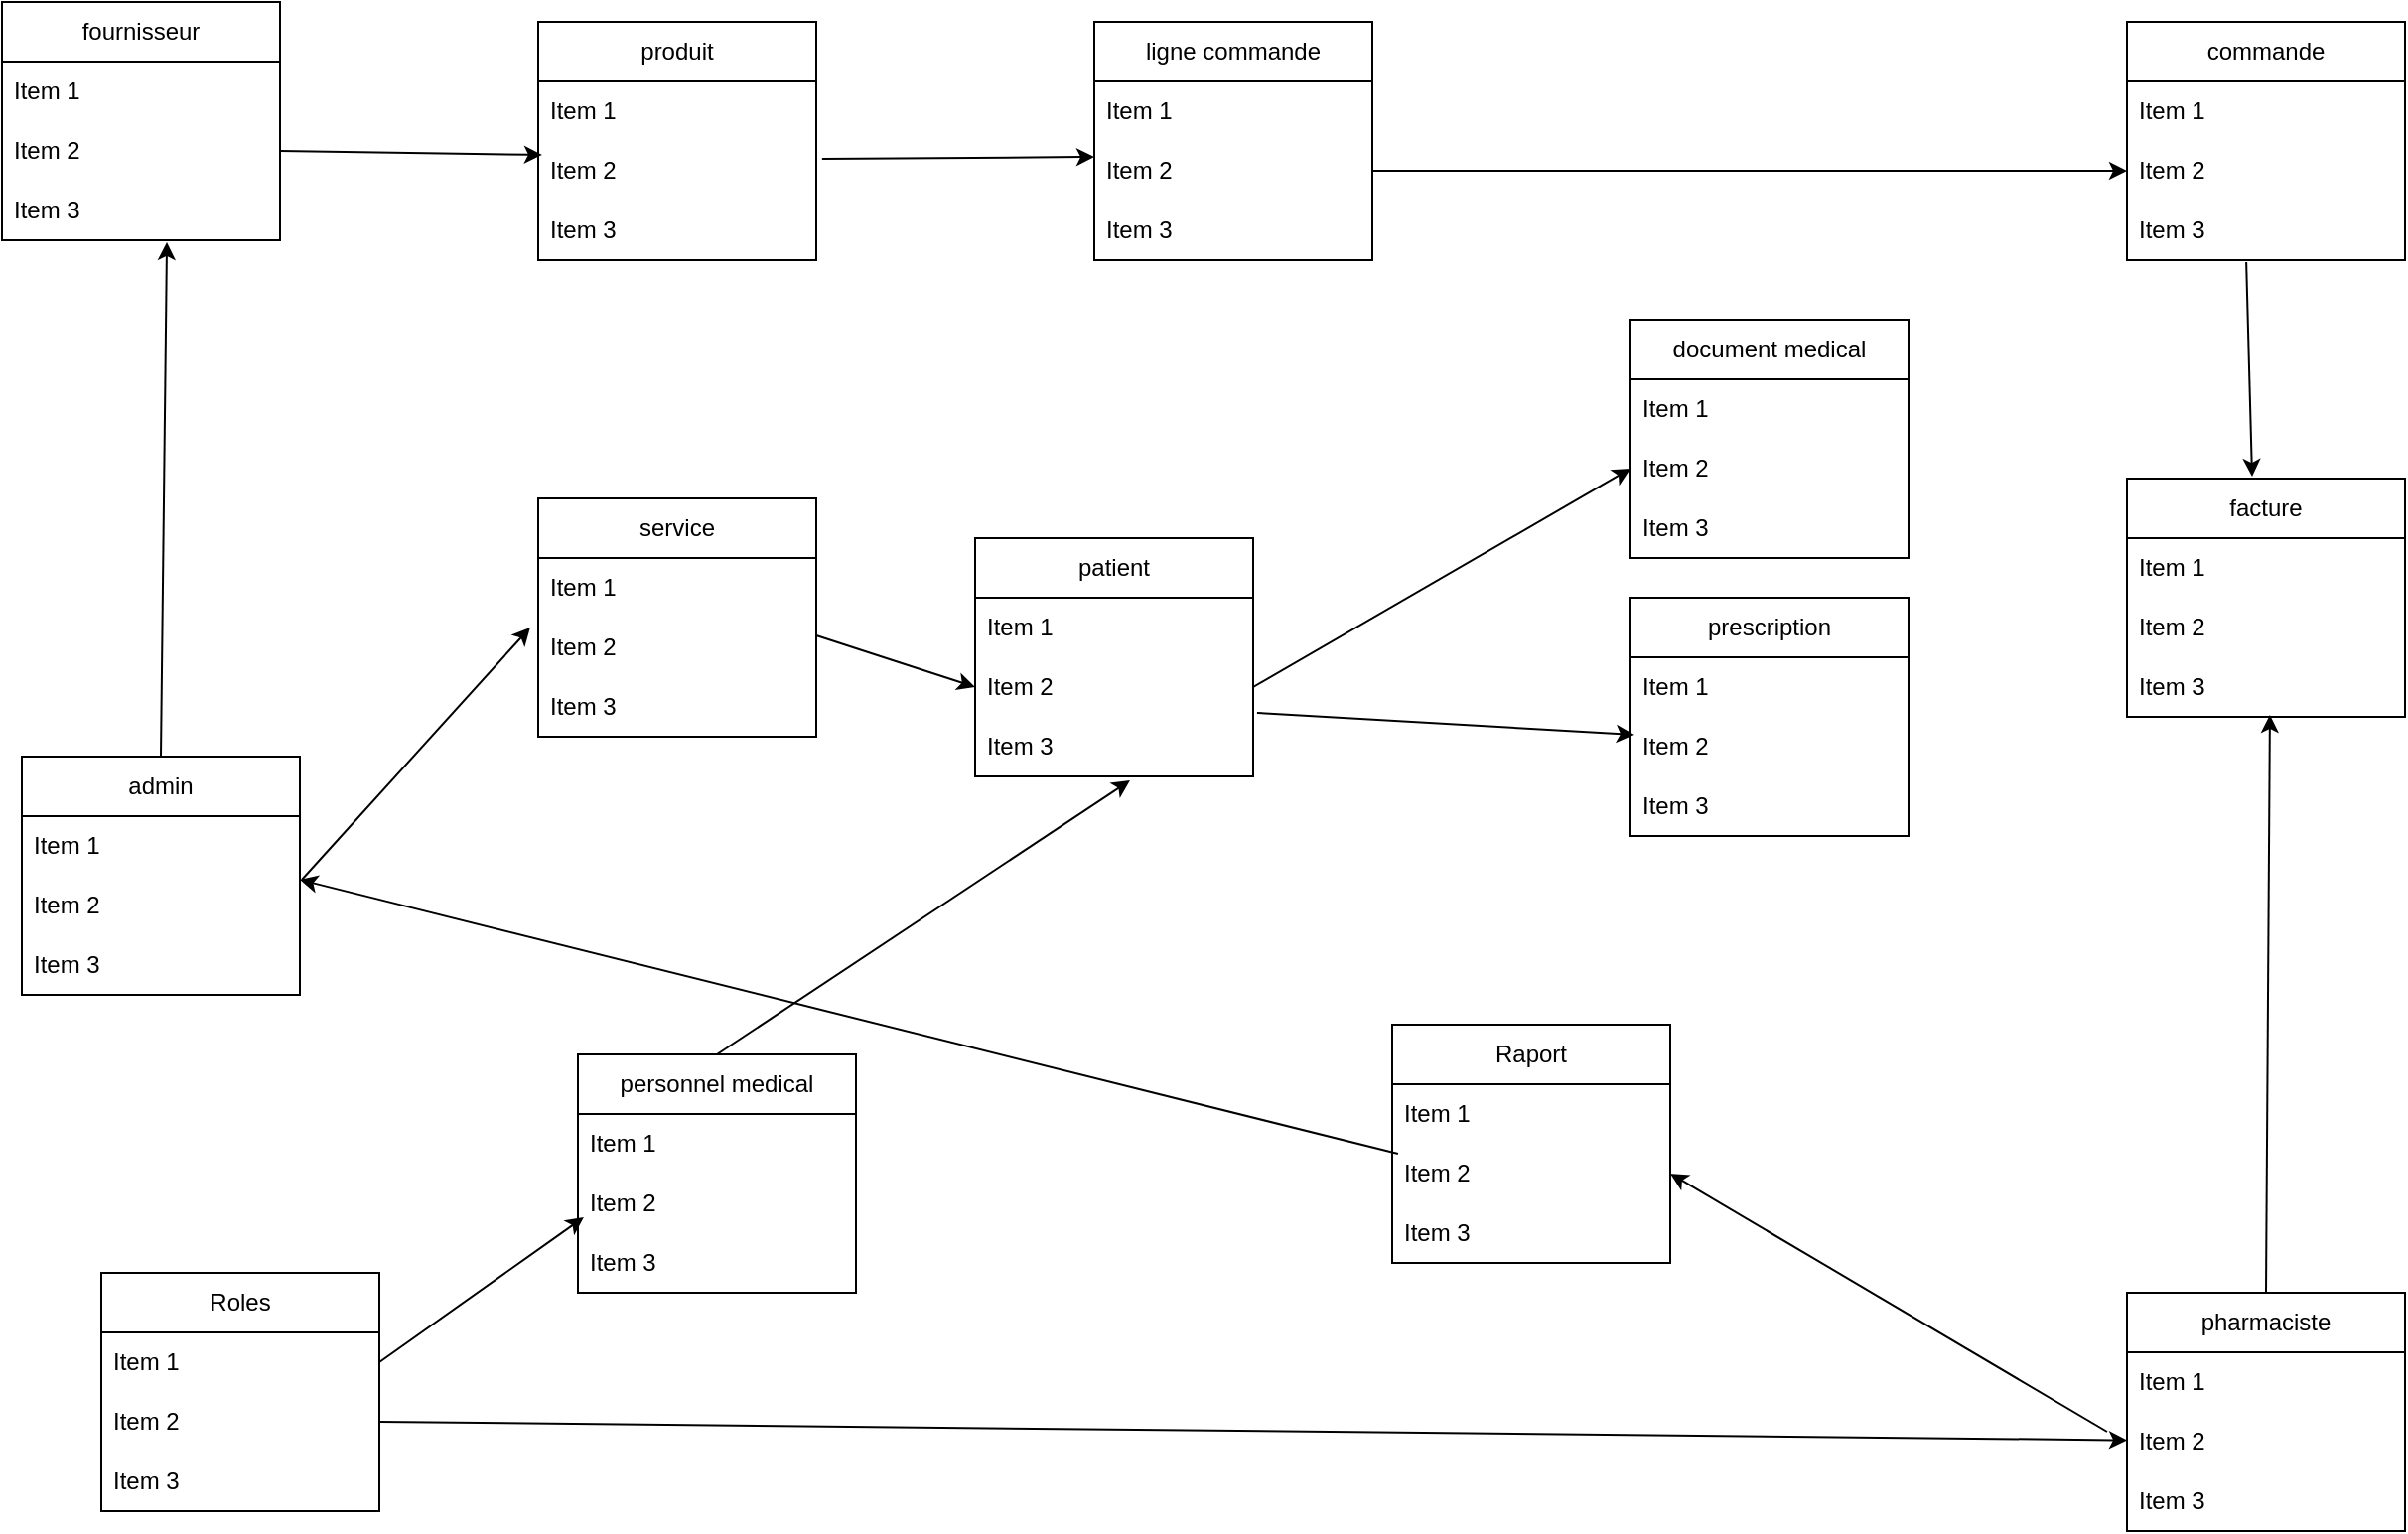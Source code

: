 <mxfile version="22.1.7" type="github" pages="6">
  <diagram id="S-pX5Gz3yJgjc6jLoR8t" name="class Diagram">
    <mxGraphModel dx="881" dy="454" grid="1" gridSize="10" guides="1" tooltips="1" connect="1" arrows="1" fold="1" page="1" pageScale="1" pageWidth="1654" pageHeight="2336" math="0" shadow="0">
      <root>
        <mxCell id="0" />
        <mxCell id="1" parent="0" />
        <mxCell id="r7Tu6yVGVKP997_3sE8U-1" value="admin" style="swimlane;fontStyle=0;childLayout=stackLayout;horizontal=1;startSize=30;horizontalStack=0;resizeParent=1;resizeParentMax=0;resizeLast=0;collapsible=1;marginBottom=0;whiteSpace=wrap;html=1;" vertex="1" parent="1">
          <mxGeometry x="80" y="420" width="140" height="120" as="geometry" />
        </mxCell>
        <mxCell id="r7Tu6yVGVKP997_3sE8U-2" value="Item 1" style="text;strokeColor=none;fillColor=none;align=left;verticalAlign=middle;spacingLeft=4;spacingRight=4;overflow=hidden;points=[[0,0.5],[1,0.5]];portConstraint=eastwest;rotatable=0;whiteSpace=wrap;html=1;" vertex="1" parent="r7Tu6yVGVKP997_3sE8U-1">
          <mxGeometry y="30" width="140" height="30" as="geometry" />
        </mxCell>
        <mxCell id="r7Tu6yVGVKP997_3sE8U-3" value="Item 2" style="text;strokeColor=none;fillColor=none;align=left;verticalAlign=middle;spacingLeft=4;spacingRight=4;overflow=hidden;points=[[0,0.5],[1,0.5]];portConstraint=eastwest;rotatable=0;whiteSpace=wrap;html=1;" vertex="1" parent="r7Tu6yVGVKP997_3sE8U-1">
          <mxGeometry y="60" width="140" height="30" as="geometry" />
        </mxCell>
        <mxCell id="r7Tu6yVGVKP997_3sE8U-4" value="Item 3" style="text;strokeColor=none;fillColor=none;align=left;verticalAlign=middle;spacingLeft=4;spacingRight=4;overflow=hidden;points=[[0,0.5],[1,0.5]];portConstraint=eastwest;rotatable=0;whiteSpace=wrap;html=1;" vertex="1" parent="r7Tu6yVGVKP997_3sE8U-1">
          <mxGeometry y="90" width="140" height="30" as="geometry" />
        </mxCell>
        <mxCell id="r7Tu6yVGVKP997_3sE8U-5" value="fournisseur" style="swimlane;fontStyle=0;childLayout=stackLayout;horizontal=1;startSize=30;horizontalStack=0;resizeParent=1;resizeParentMax=0;resizeLast=0;collapsible=1;marginBottom=0;whiteSpace=wrap;html=1;" vertex="1" parent="1">
          <mxGeometry x="70" y="40" width="140" height="120" as="geometry" />
        </mxCell>
        <mxCell id="r7Tu6yVGVKP997_3sE8U-6" value="Item 1" style="text;strokeColor=none;fillColor=none;align=left;verticalAlign=middle;spacingLeft=4;spacingRight=4;overflow=hidden;points=[[0,0.5],[1,0.5]];portConstraint=eastwest;rotatable=0;whiteSpace=wrap;html=1;" vertex="1" parent="r7Tu6yVGVKP997_3sE8U-5">
          <mxGeometry y="30" width="140" height="30" as="geometry" />
        </mxCell>
        <mxCell id="r7Tu6yVGVKP997_3sE8U-7" value="Item 2" style="text;strokeColor=none;fillColor=none;align=left;verticalAlign=middle;spacingLeft=4;spacingRight=4;overflow=hidden;points=[[0,0.5],[1,0.5]];portConstraint=eastwest;rotatable=0;whiteSpace=wrap;html=1;" vertex="1" parent="r7Tu6yVGVKP997_3sE8U-5">
          <mxGeometry y="60" width="140" height="30" as="geometry" />
        </mxCell>
        <mxCell id="r7Tu6yVGVKP997_3sE8U-8" value="Item 3" style="text;strokeColor=none;fillColor=none;align=left;verticalAlign=middle;spacingLeft=4;spacingRight=4;overflow=hidden;points=[[0,0.5],[1,0.5]];portConstraint=eastwest;rotatable=0;whiteSpace=wrap;html=1;" vertex="1" parent="r7Tu6yVGVKP997_3sE8U-5">
          <mxGeometry y="90" width="140" height="30" as="geometry" />
        </mxCell>
        <mxCell id="r7Tu6yVGVKP997_3sE8U-9" value="produit" style="swimlane;fontStyle=0;childLayout=stackLayout;horizontal=1;startSize=30;horizontalStack=0;resizeParent=1;resizeParentMax=0;resizeLast=0;collapsible=1;marginBottom=0;whiteSpace=wrap;html=1;" vertex="1" parent="1">
          <mxGeometry x="340" y="50" width="140" height="120" as="geometry" />
        </mxCell>
        <mxCell id="r7Tu6yVGVKP997_3sE8U-10" value="Item 1" style="text;strokeColor=none;fillColor=none;align=left;verticalAlign=middle;spacingLeft=4;spacingRight=4;overflow=hidden;points=[[0,0.5],[1,0.5]];portConstraint=eastwest;rotatable=0;whiteSpace=wrap;html=1;" vertex="1" parent="r7Tu6yVGVKP997_3sE8U-9">
          <mxGeometry y="30" width="140" height="30" as="geometry" />
        </mxCell>
        <mxCell id="r7Tu6yVGVKP997_3sE8U-11" value="Item 2" style="text;strokeColor=none;fillColor=none;align=left;verticalAlign=middle;spacingLeft=4;spacingRight=4;overflow=hidden;points=[[0,0.5],[1,0.5]];portConstraint=eastwest;rotatable=0;whiteSpace=wrap;html=1;" vertex="1" parent="r7Tu6yVGVKP997_3sE8U-9">
          <mxGeometry y="60" width="140" height="30" as="geometry" />
        </mxCell>
        <mxCell id="r7Tu6yVGVKP997_3sE8U-12" value="Item 3" style="text;strokeColor=none;fillColor=none;align=left;verticalAlign=middle;spacingLeft=4;spacingRight=4;overflow=hidden;points=[[0,0.5],[1,0.5]];portConstraint=eastwest;rotatable=0;whiteSpace=wrap;html=1;" vertex="1" parent="r7Tu6yVGVKP997_3sE8U-9">
          <mxGeometry y="90" width="140" height="30" as="geometry" />
        </mxCell>
        <mxCell id="r7Tu6yVGVKP997_3sE8U-13" value="ligne commande" style="swimlane;fontStyle=0;childLayout=stackLayout;horizontal=1;startSize=30;horizontalStack=0;resizeParent=1;resizeParentMax=0;resizeLast=0;collapsible=1;marginBottom=0;whiteSpace=wrap;html=1;" vertex="1" parent="1">
          <mxGeometry x="620" y="50" width="140" height="120" as="geometry" />
        </mxCell>
        <mxCell id="r7Tu6yVGVKP997_3sE8U-14" value="Item 1" style="text;strokeColor=none;fillColor=none;align=left;verticalAlign=middle;spacingLeft=4;spacingRight=4;overflow=hidden;points=[[0,0.5],[1,0.5]];portConstraint=eastwest;rotatable=0;whiteSpace=wrap;html=1;" vertex="1" parent="r7Tu6yVGVKP997_3sE8U-13">
          <mxGeometry y="30" width="140" height="30" as="geometry" />
        </mxCell>
        <mxCell id="r7Tu6yVGVKP997_3sE8U-15" value="Item 2" style="text;strokeColor=none;fillColor=none;align=left;verticalAlign=middle;spacingLeft=4;spacingRight=4;overflow=hidden;points=[[0,0.5],[1,0.5]];portConstraint=eastwest;rotatable=0;whiteSpace=wrap;html=1;" vertex="1" parent="r7Tu6yVGVKP997_3sE8U-13">
          <mxGeometry y="60" width="140" height="30" as="geometry" />
        </mxCell>
        <mxCell id="r7Tu6yVGVKP997_3sE8U-16" value="Item 3" style="text;strokeColor=none;fillColor=none;align=left;verticalAlign=middle;spacingLeft=4;spacingRight=4;overflow=hidden;points=[[0,0.5],[1,0.5]];portConstraint=eastwest;rotatable=0;whiteSpace=wrap;html=1;" vertex="1" parent="r7Tu6yVGVKP997_3sE8U-13">
          <mxGeometry y="90" width="140" height="30" as="geometry" />
        </mxCell>
        <mxCell id="r7Tu6yVGVKP997_3sE8U-17" value="commande" style="swimlane;fontStyle=0;childLayout=stackLayout;horizontal=1;startSize=30;horizontalStack=0;resizeParent=1;resizeParentMax=0;resizeLast=0;collapsible=1;marginBottom=0;whiteSpace=wrap;html=1;" vertex="1" parent="1">
          <mxGeometry x="1140" y="50" width="140" height="120" as="geometry" />
        </mxCell>
        <mxCell id="r7Tu6yVGVKP997_3sE8U-18" value="Item 1" style="text;strokeColor=none;fillColor=none;align=left;verticalAlign=middle;spacingLeft=4;spacingRight=4;overflow=hidden;points=[[0,0.5],[1,0.5]];portConstraint=eastwest;rotatable=0;whiteSpace=wrap;html=1;" vertex="1" parent="r7Tu6yVGVKP997_3sE8U-17">
          <mxGeometry y="30" width="140" height="30" as="geometry" />
        </mxCell>
        <mxCell id="r7Tu6yVGVKP997_3sE8U-19" value="Item 2" style="text;strokeColor=none;fillColor=none;align=left;verticalAlign=middle;spacingLeft=4;spacingRight=4;overflow=hidden;points=[[0,0.5],[1,0.5]];portConstraint=eastwest;rotatable=0;whiteSpace=wrap;html=1;" vertex="1" parent="r7Tu6yVGVKP997_3sE8U-17">
          <mxGeometry y="60" width="140" height="30" as="geometry" />
        </mxCell>
        <mxCell id="r7Tu6yVGVKP997_3sE8U-20" value="Item 3" style="text;strokeColor=none;fillColor=none;align=left;verticalAlign=middle;spacingLeft=4;spacingRight=4;overflow=hidden;points=[[0,0.5],[1,0.5]];portConstraint=eastwest;rotatable=0;whiteSpace=wrap;html=1;" vertex="1" parent="r7Tu6yVGVKP997_3sE8U-17">
          <mxGeometry y="90" width="140" height="30" as="geometry" />
        </mxCell>
        <mxCell id="r7Tu6yVGVKP997_3sE8U-21" value="Roles" style="swimlane;fontStyle=0;childLayout=stackLayout;horizontal=1;startSize=30;horizontalStack=0;resizeParent=1;resizeParentMax=0;resizeLast=0;collapsible=1;marginBottom=0;whiteSpace=wrap;html=1;" vertex="1" parent="1">
          <mxGeometry x="120" y="680" width="140" height="120" as="geometry" />
        </mxCell>
        <mxCell id="r7Tu6yVGVKP997_3sE8U-22" value="Item 1" style="text;strokeColor=none;fillColor=none;align=left;verticalAlign=middle;spacingLeft=4;spacingRight=4;overflow=hidden;points=[[0,0.5],[1,0.5]];portConstraint=eastwest;rotatable=0;whiteSpace=wrap;html=1;" vertex="1" parent="r7Tu6yVGVKP997_3sE8U-21">
          <mxGeometry y="30" width="140" height="30" as="geometry" />
        </mxCell>
        <mxCell id="r7Tu6yVGVKP997_3sE8U-23" value="Item 2" style="text;strokeColor=none;fillColor=none;align=left;verticalAlign=middle;spacingLeft=4;spacingRight=4;overflow=hidden;points=[[0,0.5],[1,0.5]];portConstraint=eastwest;rotatable=0;whiteSpace=wrap;html=1;" vertex="1" parent="r7Tu6yVGVKP997_3sE8U-21">
          <mxGeometry y="60" width="140" height="30" as="geometry" />
        </mxCell>
        <mxCell id="r7Tu6yVGVKP997_3sE8U-24" value="Item 3" style="text;strokeColor=none;fillColor=none;align=left;verticalAlign=middle;spacingLeft=4;spacingRight=4;overflow=hidden;points=[[0,0.5],[1,0.5]];portConstraint=eastwest;rotatable=0;whiteSpace=wrap;html=1;" vertex="1" parent="r7Tu6yVGVKP997_3sE8U-21">
          <mxGeometry y="90" width="140" height="30" as="geometry" />
        </mxCell>
        <mxCell id="r7Tu6yVGVKP997_3sE8U-25" value="pharmaciste" style="swimlane;fontStyle=0;childLayout=stackLayout;horizontal=1;startSize=30;horizontalStack=0;resizeParent=1;resizeParentMax=0;resizeLast=0;collapsible=1;marginBottom=0;whiteSpace=wrap;html=1;" vertex="1" parent="1">
          <mxGeometry x="1140" y="690" width="140" height="120" as="geometry" />
        </mxCell>
        <mxCell id="r7Tu6yVGVKP997_3sE8U-26" value="Item 1" style="text;strokeColor=none;fillColor=none;align=left;verticalAlign=middle;spacingLeft=4;spacingRight=4;overflow=hidden;points=[[0,0.5],[1,0.5]];portConstraint=eastwest;rotatable=0;whiteSpace=wrap;html=1;" vertex="1" parent="r7Tu6yVGVKP997_3sE8U-25">
          <mxGeometry y="30" width="140" height="30" as="geometry" />
        </mxCell>
        <mxCell id="r7Tu6yVGVKP997_3sE8U-27" value="Item 2" style="text;strokeColor=none;fillColor=none;align=left;verticalAlign=middle;spacingLeft=4;spacingRight=4;overflow=hidden;points=[[0,0.5],[1,0.5]];portConstraint=eastwest;rotatable=0;whiteSpace=wrap;html=1;" vertex="1" parent="r7Tu6yVGVKP997_3sE8U-25">
          <mxGeometry y="60" width="140" height="30" as="geometry" />
        </mxCell>
        <mxCell id="r7Tu6yVGVKP997_3sE8U-28" value="Item 3" style="text;strokeColor=none;fillColor=none;align=left;verticalAlign=middle;spacingLeft=4;spacingRight=4;overflow=hidden;points=[[0,0.5],[1,0.5]];portConstraint=eastwest;rotatable=0;whiteSpace=wrap;html=1;" vertex="1" parent="r7Tu6yVGVKP997_3sE8U-25">
          <mxGeometry y="90" width="140" height="30" as="geometry" />
        </mxCell>
        <mxCell id="r7Tu6yVGVKP997_3sE8U-29" value="facture" style="swimlane;fontStyle=0;childLayout=stackLayout;horizontal=1;startSize=30;horizontalStack=0;resizeParent=1;resizeParentMax=0;resizeLast=0;collapsible=1;marginBottom=0;whiteSpace=wrap;html=1;" vertex="1" parent="1">
          <mxGeometry x="1140" y="280" width="140" height="120" as="geometry" />
        </mxCell>
        <mxCell id="r7Tu6yVGVKP997_3sE8U-30" value="Item 1" style="text;strokeColor=none;fillColor=none;align=left;verticalAlign=middle;spacingLeft=4;spacingRight=4;overflow=hidden;points=[[0,0.5],[1,0.5]];portConstraint=eastwest;rotatable=0;whiteSpace=wrap;html=1;" vertex="1" parent="r7Tu6yVGVKP997_3sE8U-29">
          <mxGeometry y="30" width="140" height="30" as="geometry" />
        </mxCell>
        <mxCell id="r7Tu6yVGVKP997_3sE8U-31" value="Item 2" style="text;strokeColor=none;fillColor=none;align=left;verticalAlign=middle;spacingLeft=4;spacingRight=4;overflow=hidden;points=[[0,0.5],[1,0.5]];portConstraint=eastwest;rotatable=0;whiteSpace=wrap;html=1;" vertex="1" parent="r7Tu6yVGVKP997_3sE8U-29">
          <mxGeometry y="60" width="140" height="30" as="geometry" />
        </mxCell>
        <mxCell id="r7Tu6yVGVKP997_3sE8U-32" value="Item 3" style="text;strokeColor=none;fillColor=none;align=left;verticalAlign=middle;spacingLeft=4;spacingRight=4;overflow=hidden;points=[[0,0.5],[1,0.5]];portConstraint=eastwest;rotatable=0;whiteSpace=wrap;html=1;" vertex="1" parent="r7Tu6yVGVKP997_3sE8U-29">
          <mxGeometry y="90" width="140" height="30" as="geometry" />
        </mxCell>
        <mxCell id="b_7-HzfChijkDP2CDtky-1" value="personnel medical" style="swimlane;fontStyle=0;childLayout=stackLayout;horizontal=1;startSize=30;horizontalStack=0;resizeParent=1;resizeParentMax=0;resizeLast=0;collapsible=1;marginBottom=0;whiteSpace=wrap;html=1;" vertex="1" parent="1">
          <mxGeometry x="360" y="570" width="140" height="120" as="geometry" />
        </mxCell>
        <mxCell id="b_7-HzfChijkDP2CDtky-2" value="Item 1" style="text;strokeColor=none;fillColor=none;align=left;verticalAlign=middle;spacingLeft=4;spacingRight=4;overflow=hidden;points=[[0,0.5],[1,0.5]];portConstraint=eastwest;rotatable=0;whiteSpace=wrap;html=1;" vertex="1" parent="b_7-HzfChijkDP2CDtky-1">
          <mxGeometry y="30" width="140" height="30" as="geometry" />
        </mxCell>
        <mxCell id="b_7-HzfChijkDP2CDtky-3" value="Item 2" style="text;strokeColor=none;fillColor=none;align=left;verticalAlign=middle;spacingLeft=4;spacingRight=4;overflow=hidden;points=[[0,0.5],[1,0.5]];portConstraint=eastwest;rotatable=0;whiteSpace=wrap;html=1;" vertex="1" parent="b_7-HzfChijkDP2CDtky-1">
          <mxGeometry y="60" width="140" height="30" as="geometry" />
        </mxCell>
        <mxCell id="b_7-HzfChijkDP2CDtky-4" value="Item 3" style="text;strokeColor=none;fillColor=none;align=left;verticalAlign=middle;spacingLeft=4;spacingRight=4;overflow=hidden;points=[[0,0.5],[1,0.5]];portConstraint=eastwest;rotatable=0;whiteSpace=wrap;html=1;" vertex="1" parent="b_7-HzfChijkDP2CDtky-1">
          <mxGeometry y="90" width="140" height="30" as="geometry" />
        </mxCell>
        <mxCell id="b_7-HzfChijkDP2CDtky-5" value="service" style="swimlane;fontStyle=0;childLayout=stackLayout;horizontal=1;startSize=30;horizontalStack=0;resizeParent=1;resizeParentMax=0;resizeLast=0;collapsible=1;marginBottom=0;whiteSpace=wrap;html=1;" vertex="1" parent="1">
          <mxGeometry x="340" y="290" width="140" height="120" as="geometry" />
        </mxCell>
        <mxCell id="b_7-HzfChijkDP2CDtky-6" value="Item 1" style="text;strokeColor=none;fillColor=none;align=left;verticalAlign=middle;spacingLeft=4;spacingRight=4;overflow=hidden;points=[[0,0.5],[1,0.5]];portConstraint=eastwest;rotatable=0;whiteSpace=wrap;html=1;" vertex="1" parent="b_7-HzfChijkDP2CDtky-5">
          <mxGeometry y="30" width="140" height="30" as="geometry" />
        </mxCell>
        <mxCell id="b_7-HzfChijkDP2CDtky-7" value="Item 2" style="text;strokeColor=none;fillColor=none;align=left;verticalAlign=middle;spacingLeft=4;spacingRight=4;overflow=hidden;points=[[0,0.5],[1,0.5]];portConstraint=eastwest;rotatable=0;whiteSpace=wrap;html=1;" vertex="1" parent="b_7-HzfChijkDP2CDtky-5">
          <mxGeometry y="60" width="140" height="30" as="geometry" />
        </mxCell>
        <mxCell id="b_7-HzfChijkDP2CDtky-8" value="Item 3" style="text;strokeColor=none;fillColor=none;align=left;verticalAlign=middle;spacingLeft=4;spacingRight=4;overflow=hidden;points=[[0,0.5],[1,0.5]];portConstraint=eastwest;rotatable=0;whiteSpace=wrap;html=1;" vertex="1" parent="b_7-HzfChijkDP2CDtky-5">
          <mxGeometry y="90" width="140" height="30" as="geometry" />
        </mxCell>
        <mxCell id="b_7-HzfChijkDP2CDtky-9" value="" style="endArrow=classic;html=1;rounded=0;exitX=0.5;exitY=0;exitDx=0;exitDy=0;entryX=0.593;entryY=1.033;entryDx=0;entryDy=0;entryPerimeter=0;" edge="1" parent="1" source="r7Tu6yVGVKP997_3sE8U-1" target="r7Tu6yVGVKP997_3sE8U-8">
          <mxGeometry width="50" height="50" relative="1" as="geometry">
            <mxPoint x="70" y="370" as="sourcePoint" />
            <mxPoint x="150" y="200" as="targetPoint" />
          </mxGeometry>
        </mxCell>
        <mxCell id="b_7-HzfChijkDP2CDtky-10" value="" style="endArrow=classic;html=1;rounded=0;exitX=1;exitY=0.5;exitDx=0;exitDy=0;entryX=0.014;entryY=0.233;entryDx=0;entryDy=0;entryPerimeter=0;" edge="1" parent="1" source="r7Tu6yVGVKP997_3sE8U-7" target="r7Tu6yVGVKP997_3sE8U-11">
          <mxGeometry width="50" height="50" relative="1" as="geometry">
            <mxPoint x="250" y="160" as="sourcePoint" />
            <mxPoint x="300" y="110" as="targetPoint" />
          </mxGeometry>
        </mxCell>
        <mxCell id="b_7-HzfChijkDP2CDtky-11" value="" style="endArrow=classic;html=1;rounded=0;exitX=1.021;exitY=0.3;exitDx=0;exitDy=0;exitPerimeter=0;entryX=0;entryY=0.267;entryDx=0;entryDy=0;entryPerimeter=0;" edge="1" parent="1" source="r7Tu6yVGVKP997_3sE8U-11" target="r7Tu6yVGVKP997_3sE8U-15">
          <mxGeometry width="50" height="50" relative="1" as="geometry">
            <mxPoint x="520" y="130" as="sourcePoint" />
            <mxPoint x="570" y="80" as="targetPoint" />
          </mxGeometry>
        </mxCell>
        <mxCell id="b_7-HzfChijkDP2CDtky-12" value="" style="endArrow=classic;html=1;rounded=0;exitX=1;exitY=0.5;exitDx=0;exitDy=0;entryX=0;entryY=0.5;entryDx=0;entryDy=0;" edge="1" parent="1" source="r7Tu6yVGVKP997_3sE8U-15" target="r7Tu6yVGVKP997_3sE8U-19">
          <mxGeometry width="50" height="50" relative="1" as="geometry">
            <mxPoint x="810" y="140" as="sourcePoint" />
            <mxPoint x="860" y="90" as="targetPoint" />
          </mxGeometry>
        </mxCell>
        <mxCell id="b_7-HzfChijkDP2CDtky-13" value="" style="endArrow=classic;html=1;rounded=0;exitX=0.429;exitY=1.033;exitDx=0;exitDy=0;exitPerimeter=0;entryX=0.45;entryY=-0.008;entryDx=0;entryDy=0;entryPerimeter=0;" edge="1" parent="1" source="r7Tu6yVGVKP997_3sE8U-20" target="r7Tu6yVGVKP997_3sE8U-29">
          <mxGeometry width="50" height="50" relative="1" as="geometry">
            <mxPoint x="950" y="240" as="sourcePoint" />
            <mxPoint x="1000" y="190" as="targetPoint" />
          </mxGeometry>
        </mxCell>
        <mxCell id="b_7-HzfChijkDP2CDtky-14" value="" style="endArrow=classic;html=1;rounded=0;exitX=0.5;exitY=0;exitDx=0;exitDy=0;entryX=0.514;entryY=0.967;entryDx=0;entryDy=0;entryPerimeter=0;" edge="1" parent="1" source="r7Tu6yVGVKP997_3sE8U-25" target="r7Tu6yVGVKP997_3sE8U-32">
          <mxGeometry width="50" height="50" relative="1" as="geometry">
            <mxPoint x="760" y="390" as="sourcePoint" />
            <mxPoint x="810" y="340" as="targetPoint" />
            <Array as="points" />
          </mxGeometry>
        </mxCell>
        <mxCell id="b_7-HzfChijkDP2CDtky-15" value="" style="endArrow=classic;html=1;rounded=0;exitX=1.007;exitY=0.067;exitDx=0;exitDy=0;exitPerimeter=0;entryX=-0.029;entryY=0.167;entryDx=0;entryDy=0;entryPerimeter=0;" edge="1" parent="1" source="r7Tu6yVGVKP997_3sE8U-3" target="b_7-HzfChijkDP2CDtky-7">
          <mxGeometry width="50" height="50" relative="1" as="geometry">
            <mxPoint x="470" y="580" as="sourcePoint" />
            <mxPoint x="520" y="530" as="targetPoint" />
          </mxGeometry>
        </mxCell>
        <mxCell id="b_7-HzfChijkDP2CDtky-17" value="" style="endArrow=classic;html=1;rounded=0;exitX=1;exitY=0.5;exitDx=0;exitDy=0;" edge="1" parent="1" source="r7Tu6yVGVKP997_3sE8U-23" target="r7Tu6yVGVKP997_3sE8U-27">
          <mxGeometry width="50" height="50" relative="1" as="geometry">
            <mxPoint x="310" y="790" as="sourcePoint" />
            <mxPoint x="360" y="740" as="targetPoint" />
          </mxGeometry>
        </mxCell>
        <mxCell id="b_7-HzfChijkDP2CDtky-18" value="" style="endArrow=classic;html=1;rounded=0;exitX=1;exitY=0.5;exitDx=0;exitDy=0;entryX=0.021;entryY=0.733;entryDx=0;entryDy=0;entryPerimeter=0;" edge="1" parent="1" source="r7Tu6yVGVKP997_3sE8U-22" target="b_7-HzfChijkDP2CDtky-3">
          <mxGeometry width="50" height="50" relative="1" as="geometry">
            <mxPoint x="270" y="730" as="sourcePoint" />
            <mxPoint x="320" y="680" as="targetPoint" />
          </mxGeometry>
        </mxCell>
        <mxCell id="b_7-HzfChijkDP2CDtky-19" value="patient" style="swimlane;fontStyle=0;childLayout=stackLayout;horizontal=1;startSize=30;horizontalStack=0;resizeParent=1;resizeParentMax=0;resizeLast=0;collapsible=1;marginBottom=0;whiteSpace=wrap;html=1;" vertex="1" parent="1">
          <mxGeometry x="560" y="310" width="140" height="120" as="geometry" />
        </mxCell>
        <mxCell id="b_7-HzfChijkDP2CDtky-20" value="Item 1" style="text;strokeColor=none;fillColor=none;align=left;verticalAlign=middle;spacingLeft=4;spacingRight=4;overflow=hidden;points=[[0,0.5],[1,0.5]];portConstraint=eastwest;rotatable=0;whiteSpace=wrap;html=1;" vertex="1" parent="b_7-HzfChijkDP2CDtky-19">
          <mxGeometry y="30" width="140" height="30" as="geometry" />
        </mxCell>
        <mxCell id="b_7-HzfChijkDP2CDtky-21" value="Item 2" style="text;strokeColor=none;fillColor=none;align=left;verticalAlign=middle;spacingLeft=4;spacingRight=4;overflow=hidden;points=[[0,0.5],[1,0.5]];portConstraint=eastwest;rotatable=0;whiteSpace=wrap;html=1;" vertex="1" parent="b_7-HzfChijkDP2CDtky-19">
          <mxGeometry y="60" width="140" height="30" as="geometry" />
        </mxCell>
        <mxCell id="b_7-HzfChijkDP2CDtky-22" value="Item 3" style="text;strokeColor=none;fillColor=none;align=left;verticalAlign=middle;spacingLeft=4;spacingRight=4;overflow=hidden;points=[[0,0.5],[1,0.5]];portConstraint=eastwest;rotatable=0;whiteSpace=wrap;html=1;" vertex="1" parent="b_7-HzfChijkDP2CDtky-19">
          <mxGeometry y="90" width="140" height="30" as="geometry" />
        </mxCell>
        <mxCell id="b_7-HzfChijkDP2CDtky-23" value="" style="endArrow=classic;html=1;rounded=0;exitX=1;exitY=0.3;exitDx=0;exitDy=0;exitPerimeter=0;entryX=0;entryY=0.5;entryDx=0;entryDy=0;" edge="1" parent="1" source="b_7-HzfChijkDP2CDtky-7" target="b_7-HzfChijkDP2CDtky-21">
          <mxGeometry width="50" height="50" relative="1" as="geometry">
            <mxPoint x="560" y="390" as="sourcePoint" />
            <mxPoint x="610" y="340" as="targetPoint" />
          </mxGeometry>
        </mxCell>
        <mxCell id="b_7-HzfChijkDP2CDtky-24" value="" style="endArrow=classic;html=1;rounded=0;exitX=0.5;exitY=0;exitDx=0;exitDy=0;entryX=0.557;entryY=1.067;entryDx=0;entryDy=0;entryPerimeter=0;" edge="1" parent="1" source="b_7-HzfChijkDP2CDtky-1" target="b_7-HzfChijkDP2CDtky-22">
          <mxGeometry width="50" height="50" relative="1" as="geometry">
            <mxPoint x="630" y="590" as="sourcePoint" />
            <mxPoint x="680" y="540" as="targetPoint" />
          </mxGeometry>
        </mxCell>
        <mxCell id="b_7-HzfChijkDP2CDtky-25" value="prescription" style="swimlane;fontStyle=0;childLayout=stackLayout;horizontal=1;startSize=30;horizontalStack=0;resizeParent=1;resizeParentMax=0;resizeLast=0;collapsible=1;marginBottom=0;whiteSpace=wrap;html=1;" vertex="1" parent="1">
          <mxGeometry x="890" y="340" width="140" height="120" as="geometry" />
        </mxCell>
        <mxCell id="b_7-HzfChijkDP2CDtky-26" value="Item 1" style="text;strokeColor=none;fillColor=none;align=left;verticalAlign=middle;spacingLeft=4;spacingRight=4;overflow=hidden;points=[[0,0.5],[1,0.5]];portConstraint=eastwest;rotatable=0;whiteSpace=wrap;html=1;" vertex="1" parent="b_7-HzfChijkDP2CDtky-25">
          <mxGeometry y="30" width="140" height="30" as="geometry" />
        </mxCell>
        <mxCell id="b_7-HzfChijkDP2CDtky-27" value="Item 2" style="text;strokeColor=none;fillColor=none;align=left;verticalAlign=middle;spacingLeft=4;spacingRight=4;overflow=hidden;points=[[0,0.5],[1,0.5]];portConstraint=eastwest;rotatable=0;whiteSpace=wrap;html=1;" vertex="1" parent="b_7-HzfChijkDP2CDtky-25">
          <mxGeometry y="60" width="140" height="30" as="geometry" />
        </mxCell>
        <mxCell id="b_7-HzfChijkDP2CDtky-28" value="Item 3" style="text;strokeColor=none;fillColor=none;align=left;verticalAlign=middle;spacingLeft=4;spacingRight=4;overflow=hidden;points=[[0,0.5],[1,0.5]];portConstraint=eastwest;rotatable=0;whiteSpace=wrap;html=1;" vertex="1" parent="b_7-HzfChijkDP2CDtky-25">
          <mxGeometry y="90" width="140" height="30" as="geometry" />
        </mxCell>
        <mxCell id="b_7-HzfChijkDP2CDtky-29" value="document medical" style="swimlane;fontStyle=0;childLayout=stackLayout;horizontal=1;startSize=30;horizontalStack=0;resizeParent=1;resizeParentMax=0;resizeLast=0;collapsible=1;marginBottom=0;whiteSpace=wrap;html=1;" vertex="1" parent="1">
          <mxGeometry x="890" y="200" width="140" height="120" as="geometry" />
        </mxCell>
        <mxCell id="b_7-HzfChijkDP2CDtky-30" value="Item 1" style="text;strokeColor=none;fillColor=none;align=left;verticalAlign=middle;spacingLeft=4;spacingRight=4;overflow=hidden;points=[[0,0.5],[1,0.5]];portConstraint=eastwest;rotatable=0;whiteSpace=wrap;html=1;" vertex="1" parent="b_7-HzfChijkDP2CDtky-29">
          <mxGeometry y="30" width="140" height="30" as="geometry" />
        </mxCell>
        <mxCell id="b_7-HzfChijkDP2CDtky-31" value="Item 2" style="text;strokeColor=none;fillColor=none;align=left;verticalAlign=middle;spacingLeft=4;spacingRight=4;overflow=hidden;points=[[0,0.5],[1,0.5]];portConstraint=eastwest;rotatable=0;whiteSpace=wrap;html=1;" vertex="1" parent="b_7-HzfChijkDP2CDtky-29">
          <mxGeometry y="60" width="140" height="30" as="geometry" />
        </mxCell>
        <mxCell id="b_7-HzfChijkDP2CDtky-32" value="Item 3" style="text;strokeColor=none;fillColor=none;align=left;verticalAlign=middle;spacingLeft=4;spacingRight=4;overflow=hidden;points=[[0,0.5],[1,0.5]];portConstraint=eastwest;rotatable=0;whiteSpace=wrap;html=1;" vertex="1" parent="b_7-HzfChijkDP2CDtky-29">
          <mxGeometry y="90" width="140" height="30" as="geometry" />
        </mxCell>
        <mxCell id="b_7-HzfChijkDP2CDtky-33" value="" style="endArrow=classic;html=1;rounded=0;exitX=1;exitY=0.5;exitDx=0;exitDy=0;entryX=0;entryY=0.5;entryDx=0;entryDy=0;" edge="1" parent="1" source="b_7-HzfChijkDP2CDtky-21" target="b_7-HzfChijkDP2CDtky-31">
          <mxGeometry width="50" height="50" relative="1" as="geometry">
            <mxPoint x="800" y="370" as="sourcePoint" />
            <mxPoint x="850" y="320" as="targetPoint" />
          </mxGeometry>
        </mxCell>
        <mxCell id="b_7-HzfChijkDP2CDtky-34" value="" style="endArrow=classic;html=1;rounded=0;exitX=1.014;exitY=-0.067;exitDx=0;exitDy=0;exitPerimeter=0;entryX=0.014;entryY=0.3;entryDx=0;entryDy=0;entryPerimeter=0;" edge="1" parent="1" source="b_7-HzfChijkDP2CDtky-22" target="b_7-HzfChijkDP2CDtky-27">
          <mxGeometry width="50" height="50" relative="1" as="geometry">
            <mxPoint x="770" y="590" as="sourcePoint" />
            <mxPoint x="820" y="540" as="targetPoint" />
          </mxGeometry>
        </mxCell>
        <mxCell id="b_7-HzfChijkDP2CDtky-35" value="Raport" style="swimlane;fontStyle=0;childLayout=stackLayout;horizontal=1;startSize=30;horizontalStack=0;resizeParent=1;resizeParentMax=0;resizeLast=0;collapsible=1;marginBottom=0;whiteSpace=wrap;html=1;" vertex="1" parent="1">
          <mxGeometry x="770" y="555" width="140" height="120" as="geometry" />
        </mxCell>
        <mxCell id="b_7-HzfChijkDP2CDtky-36" value="Item 1" style="text;strokeColor=none;fillColor=none;align=left;verticalAlign=middle;spacingLeft=4;spacingRight=4;overflow=hidden;points=[[0,0.5],[1,0.5]];portConstraint=eastwest;rotatable=0;whiteSpace=wrap;html=1;" vertex="1" parent="b_7-HzfChijkDP2CDtky-35">
          <mxGeometry y="30" width="140" height="30" as="geometry" />
        </mxCell>
        <mxCell id="b_7-HzfChijkDP2CDtky-37" value="Item 2" style="text;strokeColor=none;fillColor=none;align=left;verticalAlign=middle;spacingLeft=4;spacingRight=4;overflow=hidden;points=[[0,0.5],[1,0.5]];portConstraint=eastwest;rotatable=0;whiteSpace=wrap;html=1;" vertex="1" parent="b_7-HzfChijkDP2CDtky-35">
          <mxGeometry y="60" width="140" height="30" as="geometry" />
        </mxCell>
        <mxCell id="b_7-HzfChijkDP2CDtky-38" value="Item 3" style="text;strokeColor=none;fillColor=none;align=left;verticalAlign=middle;spacingLeft=4;spacingRight=4;overflow=hidden;points=[[0,0.5],[1,0.5]];portConstraint=eastwest;rotatable=0;whiteSpace=wrap;html=1;" vertex="1" parent="b_7-HzfChijkDP2CDtky-35">
          <mxGeometry y="90" width="140" height="30" as="geometry" />
        </mxCell>
        <mxCell id="b_7-HzfChijkDP2CDtky-39" value="" style="endArrow=classic;html=1;rounded=0;entryX=1;entryY=0.5;entryDx=0;entryDy=0;" edge="1" parent="1" target="b_7-HzfChijkDP2CDtky-37">
          <mxGeometry width="50" height="50" relative="1" as="geometry">
            <mxPoint x="1130" y="760" as="sourcePoint" />
            <mxPoint x="1030" y="690" as="targetPoint" />
          </mxGeometry>
        </mxCell>
        <mxCell id="b_7-HzfChijkDP2CDtky-40" value="" style="endArrow=classic;html=1;rounded=0;entryX=1;entryY=0.067;entryDx=0;entryDy=0;entryPerimeter=0;exitX=0.021;exitY=0.167;exitDx=0;exitDy=0;exitPerimeter=0;" edge="1" parent="1" source="b_7-HzfChijkDP2CDtky-37" target="r7Tu6yVGVKP997_3sE8U-3">
          <mxGeometry width="50" height="50" relative="1" as="geometry">
            <mxPoint x="580" y="630" as="sourcePoint" />
            <mxPoint x="630" y="580" as="targetPoint" />
          </mxGeometry>
        </mxCell>
      </root>
    </mxGraphModel>
  </diagram>
  <diagram id="kocuUnIlpAEBReLo1fka" name="Use case for user connexion">
    <mxGraphModel dx="881" dy="1623" grid="1" gridSize="10" guides="1" tooltips="1" connect="1" arrows="1" fold="1" page="1" pageScale="1" pageWidth="827" pageHeight="1169" math="0" shadow="0">
      <root>
        <mxCell id="0" />
        <mxCell id="1" parent="0" />
        <mxCell id="_WICiC_Q5uXJTti4_uM4-1" value="User" style="shape=umlActor;verticalLabelPosition=bottom;verticalAlign=top;html=1;strokeColor=default;align=center;fontFamily=Helvetica;fontSize=12;fontColor=default;fillColor=default;" parent="1" vertex="1">
          <mxGeometry x="10" y="-1000" width="60" height="100" as="geometry" />
        </mxCell>
        <mxCell id="_WICiC_Q5uXJTti4_uM4-3" value="&lt;br&gt;&lt;br&gt;Creer un compte" style="ellipse;whiteSpace=wrap;html=1;strokeColor=default;align=center;verticalAlign=top;fontFamily=Helvetica;fontSize=12;fontColor=default;fillColor=default;" parent="1" vertex="1">
          <mxGeometry x="140" y="-1120" width="120" height="80" as="geometry" />
        </mxCell>
        <mxCell id="_WICiC_Q5uXJTti4_uM4-4" value="&lt;br&gt;&lt;br&gt;se connecter" style="ellipse;whiteSpace=wrap;html=1;strokeColor=default;align=center;verticalAlign=top;fontFamily=Helvetica;fontSize=12;fontColor=default;fillColor=default;" parent="1" vertex="1">
          <mxGeometry x="210" y="-980" width="120" height="80" as="geometry" />
        </mxCell>
        <mxCell id="_WICiC_Q5uXJTti4_uM4-5" value="&lt;br&gt;&lt;br&gt;s&#39;authentifier" style="ellipse;whiteSpace=wrap;html=1;strokeColor=default;align=center;verticalAlign=top;fontFamily=Helvetica;fontSize=12;fontColor=default;fillColor=default;" parent="1" vertex="1">
          <mxGeometry x="420" y="-980" width="120" height="80" as="geometry" />
        </mxCell>
        <mxCell id="_WICiC_Q5uXJTti4_uM4-6" value="&lt;br&gt;&lt;br&gt;renitialiser so mot de passe" style="ellipse;whiteSpace=wrap;html=1;strokeColor=default;align=center;verticalAlign=top;fontFamily=Helvetica;fontSize=12;fontColor=default;fillColor=default;" parent="1" vertex="1">
          <mxGeometry x="660" y="-920" width="120" height="80" as="geometry" />
        </mxCell>
        <mxCell id="_WICiC_Q5uXJTti4_uM4-7" value="" style="endArrow=none;dashed=1;html=1;dashPattern=1 3;strokeWidth=2;rounded=0;fontFamily=Helvetica;fontSize=12;fontColor=default;entryX=0;entryY=0.5;entryDx=0;entryDy=0;exitX=1;exitY=0.5;exitDx=0;exitDy=0;" parent="1" source="_WICiC_Q5uXJTti4_uM4-5" target="_WICiC_Q5uXJTti4_uM4-6" edge="1">
          <mxGeometry width="50" height="50" relative="1" as="geometry">
            <mxPoint x="520" y="-949" as="sourcePoint" />
            <mxPoint x="612.04" y="-951" as="targetPoint" />
          </mxGeometry>
        </mxCell>
        <mxCell id="_WICiC_Q5uXJTti4_uM4-8" value="" style="endArrow=none;dashed=1;html=1;dashPattern=1 3;strokeWidth=2;rounded=0;fontFamily=Helvetica;fontSize=12;fontColor=default;entryX=0;entryY=0.5;entryDx=0;entryDy=0;exitX=1;exitY=0.5;exitDx=0;exitDy=0;" parent="1" source="_WICiC_Q5uXJTti4_uM4-4" target="_WICiC_Q5uXJTti4_uM4-5" edge="1">
          <mxGeometry width="50" height="50" relative="1" as="geometry">
            <mxPoint x="330" y="-960" as="sourcePoint" />
            <mxPoint x="380" y="-1010" as="targetPoint" />
          </mxGeometry>
        </mxCell>
        <mxCell id="_WICiC_Q5uXJTti4_uM4-11" value="&lt;br&gt;Entrer le mot de passe" style="ellipse;whiteSpace=wrap;html=1;strokeColor=default;align=center;verticalAlign=top;fontFamily=Helvetica;fontSize=12;fontColor=default;fillColor=default;" parent="1" vertex="1">
          <mxGeometry x="610" y="-1150" width="120" height="70" as="geometry" />
        </mxCell>
        <mxCell id="_WICiC_Q5uXJTti4_uM4-12" value="&lt;br&gt;Entrer le nom d&#39;utilisateur" style="ellipse;whiteSpace=wrap;html=1;strokeColor=default;align=center;verticalAlign=top;fontFamily=Helvetica;fontSize=12;fontColor=default;fillColor=default;" parent="1" vertex="1">
          <mxGeometry x="600" y="-1030" width="120" height="70" as="geometry" />
        </mxCell>
        <mxCell id="_WICiC_Q5uXJTti4_uM4-13" value="&lt;br&gt;via l&#39;application avec son e-mail" style="ellipse;whiteSpace=wrap;html=1;strokeColor=default;align=center;verticalAlign=top;fontFamily=Helvetica;fontSize=12;fontColor=default;fillColor=default;" parent="1" vertex="1">
          <mxGeometry x="350" y="-1169" width="120" height="80" as="geometry" />
        </mxCell>
        <mxCell id="_WICiC_Q5uXJTti4_uM4-14" value="&lt;br&gt;via son compte google, ou les reseaux sociaux" style="ellipse;whiteSpace=wrap;html=1;strokeColor=default;align=center;verticalAlign=top;fontFamily=Helvetica;fontSize=12;fontColor=default;fillColor=default;" parent="1" vertex="1">
          <mxGeometry x="354" y="-1080" width="120" height="80" as="geometry" />
        </mxCell>
        <mxCell id="_WICiC_Q5uXJTti4_uM4-15" value="include" style="text;html=1;strokeColor=none;fillColor=none;align=center;verticalAlign=middle;whiteSpace=wrap;rounded=0;fontSize=12;fontFamily=Helvetica;fontColor=default;" parent="1" vertex="1">
          <mxGeometry x="354" y="-965" width="60" height="30" as="geometry" />
        </mxCell>
        <mxCell id="_WICiC_Q5uXJTti4_uM4-16" value="extend" style="text;html=1;strokeColor=none;fillColor=none;align=center;verticalAlign=middle;whiteSpace=wrap;rounded=0;fontSize=12;fontFamily=Helvetica;fontColor=default;" parent="1" vertex="1">
          <mxGeometry x="580" y="-935" width="60" height="30" as="geometry" />
        </mxCell>
        <mxCell id="_WICiC_Q5uXJTti4_uM4-18" value="" style="endArrow=none;html=1;rounded=0;fontFamily=Helvetica;fontSize=12;fontColor=default;exitX=0.5;exitY=0.5;exitDx=0;exitDy=0;exitPerimeter=0;entryX=0;entryY=0.5;entryDx=0;entryDy=0;" parent="1" source="_WICiC_Q5uXJTti4_uM4-1" target="_WICiC_Q5uXJTti4_uM4-4" edge="1">
          <mxGeometry width="50" height="50" relative="1" as="geometry">
            <mxPoint x="90" y="-940" as="sourcePoint" />
            <mxPoint x="140" y="-990" as="targetPoint" />
          </mxGeometry>
        </mxCell>
        <mxCell id="_WICiC_Q5uXJTti4_uM4-19" value="" style="endArrow=none;html=1;rounded=0;fontFamily=Helvetica;fontSize=12;fontColor=default;exitX=0.5;exitY=0.5;exitDx=0;exitDy=0;exitPerimeter=0;entryX=0;entryY=0.5;entryDx=0;entryDy=0;" parent="1" source="_WICiC_Q5uXJTti4_uM4-1" target="_WICiC_Q5uXJTti4_uM4-3" edge="1">
          <mxGeometry width="50" height="50" relative="1" as="geometry">
            <mxPoint x="90" y="-950" as="sourcePoint" />
            <mxPoint x="140" y="-1000" as="targetPoint" />
          </mxGeometry>
        </mxCell>
        <mxCell id="_WICiC_Q5uXJTti4_uM4-20" value="" style="endArrow=classic;html=1;rounded=0;fontFamily=Helvetica;fontSize=12;fontColor=default;exitX=0;exitY=1;exitDx=0;exitDy=0;entryX=0.5;entryY=0;entryDx=0;entryDy=0;" parent="1" source="_WICiC_Q5uXJTti4_uM4-11" target="_WICiC_Q5uXJTti4_uM4-5" edge="1">
          <mxGeometry width="50" height="50" relative="1" as="geometry">
            <mxPoint x="520" y="-980" as="sourcePoint" />
            <mxPoint x="570" y="-1030" as="targetPoint" />
          </mxGeometry>
        </mxCell>
        <mxCell id="_WICiC_Q5uXJTti4_uM4-21" value="" style="endArrow=classic;html=1;rounded=0;fontFamily=Helvetica;fontSize=12;fontColor=default;exitX=0.008;exitY=0.638;exitDx=0;exitDy=0;exitPerimeter=0;" parent="1" source="_WICiC_Q5uXJTti4_uM4-12" edge="1">
          <mxGeometry width="50" height="50" relative="1" as="geometry">
            <mxPoint x="550" y="-960" as="sourcePoint" />
            <mxPoint x="520" y="-970" as="targetPoint" />
          </mxGeometry>
        </mxCell>
        <mxCell id="_WICiC_Q5uXJTti4_uM4-23" value="" style="endArrow=classic;html=1;rounded=0;fontFamily=Helvetica;fontSize=12;fontColor=default;entryX=1;entryY=1;entryDx=0;entryDy=0;exitX=0;exitY=0.5;exitDx=0;exitDy=0;" parent="1" source="_WICiC_Q5uXJTti4_uM4-14" target="_WICiC_Q5uXJTti4_uM4-3" edge="1">
          <mxGeometry width="50" height="50" relative="1" as="geometry">
            <mxPoint x="270" y="-1000" as="sourcePoint" />
            <mxPoint x="320" y="-1050" as="targetPoint" />
          </mxGeometry>
        </mxCell>
        <mxCell id="_WICiC_Q5uXJTti4_uM4-24" value="" style="endArrow=classic;html=1;rounded=0;fontFamily=Helvetica;fontSize=12;fontColor=default;exitX=0;exitY=0.5;exitDx=0;exitDy=0;entryX=1;entryY=0.5;entryDx=0;entryDy=0;" parent="1" source="_WICiC_Q5uXJTti4_uM4-13" target="_WICiC_Q5uXJTti4_uM4-3" edge="1">
          <mxGeometry width="50" height="50" relative="1" as="geometry">
            <mxPoint x="260" y="-1100" as="sourcePoint" />
            <mxPoint x="310" y="-1150" as="targetPoint" />
          </mxGeometry>
        </mxCell>
        <mxCell id="_WICiC_Q5uXJTti4_uM4-25" value="&lt;br&gt;&lt;br&gt;Gestion du profil" style="ellipse;whiteSpace=wrap;html=1;strokeColor=default;align=center;verticalAlign=top;fontFamily=Helvetica;fontSize=12;fontColor=default;fillColor=default;" parent="1" vertex="1">
          <mxGeometry x="210" y="-860" width="120" height="80" as="geometry" />
        </mxCell>
        <mxCell id="_WICiC_Q5uXJTti4_uM4-26" style="edgeStyle=orthogonalEdgeStyle;rounded=0;orthogonalLoop=1;jettySize=auto;html=1;exitX=0.5;exitY=1;exitDx=0;exitDy=0;fontFamily=Helvetica;fontSize=12;fontColor=default;" parent="1" source="_WICiC_Q5uXJTti4_uM4-25" target="_WICiC_Q5uXJTti4_uM4-25" edge="1">
          <mxGeometry relative="1" as="geometry" />
        </mxCell>
        <mxCell id="_WICiC_Q5uXJTti4_uM4-27" value="&lt;br&gt;Editer" style="ellipse;whiteSpace=wrap;html=1;strokeColor=default;align=center;verticalAlign=top;fontFamily=Helvetica;fontSize=12;fontColor=default;fillColor=default;" parent="1" vertex="1">
          <mxGeometry x="380" y="-890" width="120" height="50" as="geometry" />
        </mxCell>
        <mxCell id="_WICiC_Q5uXJTti4_uM4-28" value="&lt;br&gt;Creer" style="ellipse;whiteSpace=wrap;html=1;strokeColor=default;align=center;verticalAlign=top;fontFamily=Helvetica;fontSize=12;fontColor=default;fillColor=default;" parent="1" vertex="1">
          <mxGeometry x="400" y="-830" width="120" height="50" as="geometry" />
        </mxCell>
        <mxCell id="_WICiC_Q5uXJTti4_uM4-29" value="&lt;br&gt;Supprimer" style="ellipse;whiteSpace=wrap;html=1;strokeColor=default;align=center;verticalAlign=top;fontFamily=Helvetica;fontSize=12;fontColor=default;fillColor=default;" parent="1" vertex="1">
          <mxGeometry x="390" y="-770" width="120" height="50" as="geometry" />
        </mxCell>
        <mxCell id="_WICiC_Q5uXJTti4_uM4-30" value="" style="endArrow=classic;html=1;rounded=0;fontFamily=Helvetica;fontSize=12;fontColor=default;entryX=1;entryY=0;entryDx=0;entryDy=0;exitX=0;exitY=0.5;exitDx=0;exitDy=0;" parent="1" source="_WICiC_Q5uXJTti4_uM4-27" target="_WICiC_Q5uXJTti4_uM4-25" edge="1">
          <mxGeometry width="50" height="50" relative="1" as="geometry">
            <mxPoint x="300" y="-810" as="sourcePoint" />
            <mxPoint x="350" y="-860" as="targetPoint" />
          </mxGeometry>
        </mxCell>
        <mxCell id="_WICiC_Q5uXJTti4_uM4-31" value="" style="endArrow=classic;html=1;rounded=0;fontFamily=Helvetica;fontSize=12;fontColor=default;entryX=1;entryY=0.5;entryDx=0;entryDy=0;exitX=0;exitY=0.5;exitDx=0;exitDy=0;" parent="1" source="_WICiC_Q5uXJTti4_uM4-28" target="_WICiC_Q5uXJTti4_uM4-25" edge="1">
          <mxGeometry width="50" height="50" relative="1" as="geometry">
            <mxPoint x="290" y="-680" as="sourcePoint" />
            <mxPoint x="340" y="-730" as="targetPoint" />
          </mxGeometry>
        </mxCell>
        <mxCell id="_WICiC_Q5uXJTti4_uM4-32" value="" style="endArrow=classic;html=1;rounded=0;fontFamily=Helvetica;fontSize=12;fontColor=default;exitX=0.058;exitY=0.68;exitDx=0;exitDy=0;exitPerimeter=0;" parent="1" source="_WICiC_Q5uXJTti4_uM4-29" edge="1">
          <mxGeometry width="50" height="50" relative="1" as="geometry">
            <mxPoint x="260" y="-740" as="sourcePoint" />
            <mxPoint x="310" y="-790" as="targetPoint" />
          </mxGeometry>
        </mxCell>
        <mxCell id="_WICiC_Q5uXJTti4_uM4-33" value="" style="endArrow=none;html=1;rounded=0;fontFamily=Helvetica;fontSize=12;fontColor=default;entryX=0.55;entryY=0.62;entryDx=0;entryDy=0;entryPerimeter=0;exitX=-0.033;exitY=0.4;exitDx=0;exitDy=0;exitPerimeter=0;" parent="1" source="_WICiC_Q5uXJTti4_uM4-25" target="_WICiC_Q5uXJTti4_uM4-1" edge="1">
          <mxGeometry width="50" height="50" relative="1" as="geometry">
            <mxPoint x="70" y="-810" as="sourcePoint" />
            <mxPoint x="120" y="-860" as="targetPoint" />
          </mxGeometry>
        </mxCell>
        <mxCell id="_WICiC_Q5uXJTti4_uM4-34" value="Proprietaire&lt;br&gt;" style="shape=umlActor;verticalLabelPosition=bottom;verticalAlign=top;html=1;strokeColor=default;align=center;fontFamily=Helvetica;fontSize=12;fontColor=default;fillColor=default;" parent="1" vertex="1">
          <mxGeometry x="10" y="-670" width="60" height="100" as="geometry" />
        </mxCell>
        <mxCell id="_WICiC_Q5uXJTti4_uM4-36" value="&lt;br&gt;Attribution des roles aux user" style="ellipse;whiteSpace=wrap;html=1;strokeColor=default;align=center;verticalAlign=top;fontFamily=Helvetica;fontSize=12;fontColor=default;fillColor=default;" parent="1" vertex="1">
          <mxGeometry x="250" y="-664" width="120" height="80" as="geometry" />
        </mxCell>
        <mxCell id="_WICiC_Q5uXJTti4_uM4-37" value="" style="endArrow=none;html=1;rounded=0;fontFamily=Helvetica;fontSize=12;fontColor=default;exitX=0.5;exitY=0.5;exitDx=0;exitDy=0;exitPerimeter=0;entryX=0;entryY=0.5;entryDx=0;entryDy=0;" parent="1" source="_WICiC_Q5uXJTti4_uM4-34" target="_WICiC_Q5uXJTti4_uM4-36" edge="1">
          <mxGeometry width="50" height="50" relative="1" as="geometry">
            <mxPoint x="110" y="-600" as="sourcePoint" />
            <mxPoint x="160" y="-650" as="targetPoint" />
          </mxGeometry>
        </mxCell>
        <mxCell id="_WICiC_Q5uXJTti4_uM4-38" value="" style="endArrow=classic;html=1;rounded=0;fontFamily=Helvetica;fontSize=12;fontColor=default;entryX=0.5;entryY=0.5;entryDx=0;entryDy=0;entryPerimeter=0;" parent="1" source="_WICiC_Q5uXJTti4_uM4-34" target="_WICiC_Q5uXJTti4_uM4-1" edge="1">
          <mxGeometry width="50" height="50" relative="1" as="geometry">
            <mxPoint y="-710" as="sourcePoint" />
            <mxPoint x="50" y="-760" as="targetPoint" />
          </mxGeometry>
        </mxCell>
      </root>
    </mxGraphModel>
  </diagram>
  <diagram id="OT2zvVP3epW4rCsqWQVs" name="use case for gestion">
    <mxGraphModel dx="880" dy="454" grid="1" gridSize="10" guides="1" tooltips="1" connect="1" arrows="1" fold="1" page="1" pageScale="1" pageWidth="827" pageHeight="1169" math="0" shadow="0">
      <root>
        <mxCell id="0" />
        <mxCell id="1" parent="0" />
        <object label="Admin" id="gLAeYX5atMjUfrJjG3_i-1">
          <mxCell style="shape=umlActor;verticalLabelPosition=bottom;verticalAlign=top;html=1;outlineConnect=0;" vertex="1" parent="1">
            <mxGeometry x="20" y="80" width="30" height="60" as="geometry" />
          </mxCell>
        </object>
        <mxCell id="gLAeYX5atMjUfrJjG3_i-2" value="Creer les services" style="ellipse;whiteSpace=wrap;html=1;" vertex="1" parent="1">
          <mxGeometry x="90" y="10" width="120" height="80" as="geometry" />
        </mxCell>
        <mxCell id="gLAeYX5atMjUfrJjG3_i-3" value="" style="endArrow=none;html=1;rounded=0;exitX=0.5;exitY=0.5;exitDx=0;exitDy=0;exitPerimeter=0;entryX=0;entryY=0.5;entryDx=0;entryDy=0;" edge="1" parent="1" source="gLAeYX5atMjUfrJjG3_i-1" target="gLAeYX5atMjUfrJjG3_i-2">
          <mxGeometry width="50" height="50" relative="1" as="geometry">
            <mxPoint x="180" y="240" as="sourcePoint" />
            <mxPoint x="230" y="190" as="targetPoint" />
          </mxGeometry>
        </mxCell>
        <mxCell id="gLAeYX5atMjUfrJjG3_i-12" value="Creer le/les fournisseur" style="ellipse;whiteSpace=wrap;html=1;" vertex="1" parent="1">
          <mxGeometry x="170" y="110" width="120" height="80" as="geometry" />
        </mxCell>
        <mxCell id="gLAeYX5atMjUfrJjG3_i-13" value="" style="endArrow=none;html=1;rounded=0;exitX=0.5;exitY=0.5;exitDx=0;exitDy=0;exitPerimeter=0;entryX=0;entryY=0.5;entryDx=0;entryDy=0;" edge="1" parent="1" source="gLAeYX5atMjUfrJjG3_i-1" target="gLAeYX5atMjUfrJjG3_i-12">
          <mxGeometry width="50" height="50" relative="1" as="geometry">
            <mxPoint x="80" y="250" as="sourcePoint" />
            <mxPoint x="130" y="200" as="targetPoint" />
          </mxGeometry>
        </mxCell>
        <mxCell id="5AKPy6rDuyVdprcWqUsF-1" value="pharmacist" style="shape=umlActor;verticalLabelPosition=bottom;verticalAlign=top;html=1;outlineConnect=0;" vertex="1" parent="1">
          <mxGeometry x="20" y="300" width="30" height="60" as="geometry" />
        </mxCell>
        <mxCell id="5AKPy6rDuyVdprcWqUsF-3" value="Gestion des stocks de produit" style="ellipse;whiteSpace=wrap;html=1;" vertex="1" parent="1">
          <mxGeometry x="170" y="230" width="120" height="80" as="geometry" />
        </mxCell>
        <mxCell id="5AKPy6rDuyVdprcWqUsF-4" value="" style="endArrow=none;html=1;rounded=0;exitX=0.5;exitY=0.5;exitDx=0;exitDy=0;exitPerimeter=0;entryX=0;entryY=0.5;entryDx=0;entryDy=0;" edge="1" parent="1" source="5AKPy6rDuyVdprcWqUsF-1" target="5AKPy6rDuyVdprcWqUsF-3">
          <mxGeometry width="50" height="50" relative="1" as="geometry">
            <mxPoint x="120" y="370" as="sourcePoint" />
            <mxPoint x="170" y="320" as="targetPoint" />
          </mxGeometry>
        </mxCell>
        <mxCell id="5AKPy6rDuyVdprcWqUsF-5" value="gestion d&#39;un produit" style="ellipse;whiteSpace=wrap;html=1;" vertex="1" parent="1">
          <mxGeometry x="380" y="170" width="120" height="80" as="geometry" />
        </mxCell>
        <mxCell id="5AKPy6rDuyVdprcWqUsF-6" value="" style="endArrow=none;html=1;rounded=0;entryX=0;entryY=0.5;entryDx=0;entryDy=0;" edge="1" parent="1" source="5AKPy6rDuyVdprcWqUsF-3" target="5AKPy6rDuyVdprcWqUsF-5">
          <mxGeometry width="50" height="50" relative="1" as="geometry">
            <mxPoint x="370" y="330" as="sourcePoint" />
            <mxPoint x="420" y="280" as="targetPoint" />
          </mxGeometry>
        </mxCell>
        <mxCell id="5AKPy6rDuyVdprcWqUsF-7" value="ajout / retrait / suppresion" style="ellipse;whiteSpace=wrap;html=1;" vertex="1" parent="1">
          <mxGeometry x="560" y="140" width="120" height="60" as="geometry" />
        </mxCell>
        <mxCell id="5AKPy6rDuyVdprcWqUsF-8" value="mettre a jour informations du produit" style="ellipse;whiteSpace=wrap;html=1;" vertex="1" parent="1">
          <mxGeometry x="560" y="220" width="120" height="60" as="geometry" />
        </mxCell>
        <mxCell id="5AKPy6rDuyVdprcWqUsF-9" value="" style="endArrow=classic;html=1;rounded=0;entryX=1;entryY=0;entryDx=0;entryDy=0;exitX=0;exitY=0.5;exitDx=0;exitDy=0;" edge="1" parent="1" source="5AKPy6rDuyVdprcWqUsF-7" target="5AKPy6rDuyVdprcWqUsF-5">
          <mxGeometry width="50" height="50" relative="1" as="geometry">
            <mxPoint x="470" y="160" as="sourcePoint" />
            <mxPoint x="520" y="110" as="targetPoint" />
          </mxGeometry>
        </mxCell>
        <mxCell id="5AKPy6rDuyVdprcWqUsF-10" value="" style="endArrow=classic;html=1;rounded=0;entryX=1;entryY=1;entryDx=0;entryDy=0;exitX=0;exitY=0.5;exitDx=0;exitDy=0;" edge="1" parent="1" source="5AKPy6rDuyVdprcWqUsF-8" target="5AKPy6rDuyVdprcWqUsF-5">
          <mxGeometry width="50" height="50" relative="1" as="geometry">
            <mxPoint x="470" y="330" as="sourcePoint" />
            <mxPoint x="520" y="280" as="targetPoint" />
          </mxGeometry>
        </mxCell>
        <mxCell id="5AKPy6rDuyVdprcWqUsF-11" value="Gestion de stock" style="ellipse;whiteSpace=wrap;html=1;" vertex="1" parent="1">
          <mxGeometry x="360" y="270" width="120" height="80" as="geometry" />
        </mxCell>
        <mxCell id="5AKPy6rDuyVdprcWqUsF-12" value="" style="endArrow=none;html=1;rounded=0;exitX=1;exitY=1;exitDx=0;exitDy=0;entryX=0;entryY=0.5;entryDx=0;entryDy=0;" edge="1" parent="1" source="5AKPy6rDuyVdprcWqUsF-3" target="5AKPy6rDuyVdprcWqUsF-11">
          <mxGeometry width="50" height="50" relative="1" as="geometry">
            <mxPoint x="330" y="390" as="sourcePoint" />
            <mxPoint x="380" y="340" as="targetPoint" />
          </mxGeometry>
        </mxCell>
        <mxCell id="5AKPy6rDuyVdprcWqUsF-13" value="controller niveau de stock" style="ellipse;whiteSpace=wrap;html=1;align=center;" vertex="1" parent="1">
          <mxGeometry x="560" y="290" width="120" height="70" as="geometry" />
        </mxCell>
        <mxCell id="5AKPy6rDuyVdprcWqUsF-14" value="Signaler les produits périmée" style="ellipse;whiteSpace=wrap;html=1;align=center;" vertex="1" parent="1">
          <mxGeometry x="490" y="360" width="120" height="70" as="geometry" />
        </mxCell>
        <mxCell id="5AKPy6rDuyVdprcWqUsF-15" value="" style="endArrow=none;html=1;rounded=0;entryX=0;entryY=0.5;entryDx=0;entryDy=0;exitX=0.5;exitY=0.5;exitDx=0;exitDy=0;exitPerimeter=0;" edge="1" parent="1" source="5AKPy6rDuyVdprcWqUsF-1" target="5AKPy6rDuyVdprcWqUsF-18">
          <mxGeometry width="50" height="50" relative="1" as="geometry">
            <mxPoint x="100" y="400" as="sourcePoint" />
            <mxPoint x="150" y="350" as="targetPoint" />
          </mxGeometry>
        </mxCell>
        <mxCell id="5AKPy6rDuyVdprcWqUsF-16" value="" style="endArrow=classic;html=1;rounded=0;entryX=1;entryY=0.5;entryDx=0;entryDy=0;exitX=0;exitY=0.5;exitDx=0;exitDy=0;" edge="1" parent="1" source="5AKPy6rDuyVdprcWqUsF-13" target="5AKPy6rDuyVdprcWqUsF-11">
          <mxGeometry width="50" height="50" relative="1" as="geometry">
            <mxPoint x="480" y="450" as="sourcePoint" />
            <mxPoint x="530" y="400" as="targetPoint" />
          </mxGeometry>
        </mxCell>
        <mxCell id="5AKPy6rDuyVdprcWqUsF-17" value="" style="endArrow=classic;html=1;rounded=0;entryX=1;entryY=1;entryDx=0;entryDy=0;exitX=0;exitY=0;exitDx=0;exitDy=0;" edge="1" parent="1" source="5AKPy6rDuyVdprcWqUsF-14" target="5AKPy6rDuyVdprcWqUsF-11">
          <mxGeometry width="50" height="50" relative="1" as="geometry">
            <mxPoint x="570" y="345" as="sourcePoint" />
            <mxPoint x="510" y="350" as="targetPoint" />
          </mxGeometry>
        </mxCell>
        <mxCell id="5AKPy6rDuyVdprcWqUsF-18" value="Gestion des commandes" style="ellipse;whiteSpace=wrap;html=1;" vertex="1" parent="1">
          <mxGeometry x="180" y="380" width="120" height="80" as="geometry" />
        </mxCell>
        <mxCell id="5AKPy6rDuyVdprcWqUsF-19" value="creer une commande&amp;nbsp;" style="ellipse;whiteSpace=wrap;html=1;" vertex="1" parent="1">
          <mxGeometry x="360" y="410" width="120" height="80" as="geometry" />
        </mxCell>
        <mxCell id="5AKPy6rDuyVdprcWqUsF-20" value="réapprovisionnement de produit" style="ellipse;whiteSpace=wrap;html=1;" vertex="1" parent="1">
          <mxGeometry x="580" y="420" width="120" height="80" as="geometry" />
        </mxCell>
        <mxCell id="5AKPy6rDuyVdprcWqUsF-21" value="retrait produit" style="ellipse;whiteSpace=wrap;html=1;" vertex="1" parent="1">
          <mxGeometry x="470" y="505" width="120" height="80" as="geometry" />
        </mxCell>
        <mxCell id="5AKPy6rDuyVdprcWqUsF-22" value="" style="endArrow=classic;html=1;rounded=0;entryX=1;entryY=0.5;entryDx=0;entryDy=0;exitX=0;exitY=0.5;exitDx=0;exitDy=0;" edge="1" parent="1" source="5AKPy6rDuyVdprcWqUsF-19" target="5AKPy6rDuyVdprcWqUsF-18">
          <mxGeometry width="50" height="50" relative="1" as="geometry">
            <mxPoint x="300" y="520" as="sourcePoint" />
            <mxPoint x="320" y="400" as="targetPoint" />
          </mxGeometry>
        </mxCell>
        <mxCell id="5AKPy6rDuyVdprcWqUsF-23" value="" style="endArrow=none;dashed=1;html=1;dashPattern=1 3;strokeWidth=2;rounded=0;entryX=1;entryY=0.5;entryDx=0;entryDy=0;exitX=0;exitY=0.5;exitDx=0;exitDy=0;" edge="1" parent="1" source="5AKPy6rDuyVdprcWqUsF-20" target="5AKPy6rDuyVdprcWqUsF-19">
          <mxGeometry width="50" height="50" relative="1" as="geometry">
            <mxPoint x="380" y="610" as="sourcePoint" />
            <mxPoint x="430" y="560" as="targetPoint" />
          </mxGeometry>
        </mxCell>
        <mxCell id="5AKPy6rDuyVdprcWqUsF-24" value="" style="endArrow=none;dashed=1;html=1;dashPattern=1 3;strokeWidth=2;rounded=0;entryX=1;entryY=0.5;entryDx=0;entryDy=0;exitX=0;exitY=0;exitDx=0;exitDy=0;" edge="1" parent="1" source="5AKPy6rDuyVdprcWqUsF-21" target="5AKPy6rDuyVdprcWqUsF-19">
          <mxGeometry width="50" height="50" relative="1" as="geometry">
            <mxPoint x="560" y="480" as="sourcePoint" />
            <mxPoint x="490" y="460" as="targetPoint" />
          </mxGeometry>
        </mxCell>
        <mxCell id="Fr1E1ELb2TIuX6ACybmF-1" value="categorie" style="ellipse;whiteSpace=wrap;html=1;" vertex="1" parent="1">
          <mxGeometry x="740" y="120" width="80" height="30" as="geometry" />
        </mxCell>
        <mxCell id="Fr1E1ELb2TIuX6ACybmF-2" value="nom" style="ellipse;whiteSpace=wrap;html=1;" vertex="1" parent="1">
          <mxGeometry x="740" y="160" width="80" height="30" as="geometry" />
        </mxCell>
        <mxCell id="Fr1E1ELb2TIuX6ACybmF-3" value="date péremption" style="ellipse;whiteSpace=wrap;html=1;" vertex="1" parent="1">
          <mxGeometry x="740" y="200" width="80" height="40" as="geometry" />
        </mxCell>
        <mxCell id="Fr1E1ELb2TIuX6ACybmF-4" style="edgeStyle=orthogonalEdgeStyle;rounded=0;orthogonalLoop=1;jettySize=auto;html=1;exitX=0.5;exitY=1;exitDx=0;exitDy=0;" edge="1" parent="1" source="Fr1E1ELb2TIuX6ACybmF-1" target="Fr1E1ELb2TIuX6ACybmF-1">
          <mxGeometry relative="1" as="geometry" />
        </mxCell>
        <mxCell id="Fr1E1ELb2TIuX6ACybmF-6" value="description" style="ellipse;whiteSpace=wrap;html=1;" vertex="1" parent="1">
          <mxGeometry x="740" y="250" width="80" height="30" as="geometry" />
        </mxCell>
        <mxCell id="Fr1E1ELb2TIuX6ACybmF-7" value="" style="endArrow=none;dashed=1;html=1;dashPattern=1 3;strokeWidth=2;rounded=0;exitX=0.917;exitY=0.167;exitDx=0;exitDy=0;exitPerimeter=0;entryX=0;entryY=0.5;entryDx=0;entryDy=0;" edge="1" parent="1" source="5AKPy6rDuyVdprcWqUsF-8" target="Fr1E1ELb2TIuX6ACybmF-1">
          <mxGeometry width="50" height="50" relative="1" as="geometry">
            <mxPoint x="680" y="230" as="sourcePoint" />
            <mxPoint x="730" y="180" as="targetPoint" />
          </mxGeometry>
        </mxCell>
        <mxCell id="Fr1E1ELb2TIuX6ACybmF-9" value="" style="endArrow=none;dashed=1;html=1;dashPattern=1 3;strokeWidth=2;rounded=0;entryX=0;entryY=0.5;entryDx=0;entryDy=0;" edge="1" parent="1" target="Fr1E1ELb2TIuX6ACybmF-2">
          <mxGeometry width="50" height="50" relative="1" as="geometry">
            <mxPoint x="680" y="250" as="sourcePoint" />
            <mxPoint x="760" y="200" as="targetPoint" />
          </mxGeometry>
        </mxCell>
        <mxCell id="Fr1E1ELb2TIuX6ACybmF-10" value="" style="endArrow=none;dashed=1;html=1;dashPattern=1 3;strokeWidth=2;rounded=0;exitX=1;exitY=0.5;exitDx=0;exitDy=0;entryX=0;entryY=0.5;entryDx=0;entryDy=0;" edge="1" parent="1" source="5AKPy6rDuyVdprcWqUsF-8" target="Fr1E1ELb2TIuX6ACybmF-3">
          <mxGeometry width="50" height="50" relative="1" as="geometry">
            <mxPoint x="700" y="280" as="sourcePoint" />
            <mxPoint x="750" y="230" as="targetPoint" />
          </mxGeometry>
        </mxCell>
        <mxCell id="Fr1E1ELb2TIuX6ACybmF-11" value="" style="endArrow=none;dashed=1;html=1;dashPattern=1 3;strokeWidth=2;rounded=0;exitX=0;exitY=0;exitDx=0;exitDy=0;entryX=1;entryY=0.5;entryDx=0;entryDy=0;" edge="1" parent="1" source="Fr1E1ELb2TIuX6ACybmF-6" target="5AKPy6rDuyVdprcWqUsF-8">
          <mxGeometry width="50" height="50" relative="1" as="geometry">
            <mxPoint x="700" y="330" as="sourcePoint" />
            <mxPoint x="690" y="250" as="targetPoint" />
          </mxGeometry>
        </mxCell>
        <mxCell id="Fr1E1ELb2TIuX6ACybmF-12" value="autres" style="ellipse;whiteSpace=wrap;html=1;" vertex="1" parent="1">
          <mxGeometry x="740" y="280" width="80" height="30" as="geometry" />
        </mxCell>
        <mxCell id="Fr1E1ELb2TIuX6ACybmF-13" value="" style="endArrow=none;dashed=1;html=1;dashPattern=1 3;strokeWidth=2;rounded=0;entryX=1;entryY=1;entryDx=0;entryDy=0;exitX=0;exitY=0.5;exitDx=0;exitDy=0;" edge="1" parent="1" source="Fr1E1ELb2TIuX6ACybmF-12" target="5AKPy6rDuyVdprcWqUsF-8">
          <mxGeometry width="50" height="50" relative="1" as="geometry">
            <mxPoint x="680" y="350" as="sourcePoint" />
            <mxPoint x="730" y="300" as="targetPoint" />
          </mxGeometry>
        </mxCell>
        <mxCell id="Fr1E1ELb2TIuX6ACybmF-14" value="alerter admin par mesaage" style="ellipse;whiteSpace=wrap;html=1;" vertex="1" parent="1">
          <mxGeometry x="700" y="500" width="120" height="80" as="geometry" />
        </mxCell>
        <mxCell id="Ut6NA3kiHKmD7v5XxWnn-1" value="" style="endArrow=classic;html=1;rounded=0;entryX=1;entryY=0.5;entryDx=0;entryDy=0;exitX=0.5;exitY=0;exitDx=0;exitDy=0;" edge="1" parent="1" source="Fr1E1ELb2TIuX6ACybmF-14" target="5AKPy6rDuyVdprcWqUsF-20">
          <mxGeometry width="50" height="50" relative="1" as="geometry">
            <mxPoint x="730" y="500" as="sourcePoint" />
            <mxPoint x="780" y="450" as="targetPoint" />
          </mxGeometry>
        </mxCell>
        <mxCell id="Ut6NA3kiHKmD7v5XxWnn-2" value="creer une ligne de commande" style="ellipse;whiteSpace=wrap;html=1;" vertex="1" parent="1">
          <mxGeometry x="610" y="570" width="120" height="80" as="geometry" />
        </mxCell>
        <mxCell id="Ut6NA3kiHKmD7v5XxWnn-3" value="" style="endArrow=classic;html=1;rounded=0;entryX=1;entryY=0.5;entryDx=0;entryDy=0;" edge="1" parent="1" source="Ut6NA3kiHKmD7v5XxWnn-2" target="5AKPy6rDuyVdprcWqUsF-21">
          <mxGeometry width="50" height="50" relative="1" as="geometry">
            <mxPoint x="560" y="670" as="sourcePoint" />
            <mxPoint x="610" y="620" as="targetPoint" />
          </mxGeometry>
        </mxCell>
        <mxCell id="Ut6NA3kiHKmD7v5XxWnn-4" value="creer facture" style="ellipse;whiteSpace=wrap;html=1;" vertex="1" parent="1">
          <mxGeometry x="710" y="640" width="120" height="80" as="geometry" />
        </mxCell>
        <mxCell id="Ut6NA3kiHKmD7v5XxWnn-5" value="" style="endArrow=none;dashed=1;html=1;dashPattern=1 3;strokeWidth=2;rounded=0;entryX=1;entryY=1;entryDx=0;entryDy=0;" edge="1" parent="1" source="Ut6NA3kiHKmD7v5XxWnn-4" target="Ut6NA3kiHKmD7v5XxWnn-2">
          <mxGeometry width="50" height="50" relative="1" as="geometry">
            <mxPoint x="630" y="730" as="sourcePoint" />
            <mxPoint x="680" y="680" as="targetPoint" />
          </mxGeometry>
        </mxCell>
        <mxCell id="Ut6NA3kiHKmD7v5XxWnn-6" value="Generer rapport periodique" style="ellipse;whiteSpace=wrap;html=1;" vertex="1" parent="1">
          <mxGeometry x="100" y="505" width="120" height="80" as="geometry" />
        </mxCell>
        <mxCell id="Ut6NA3kiHKmD7v5XxWnn-7" value="" style="endArrow=none;html=1;rounded=0;entryX=0.5;entryY=0.5;entryDx=0;entryDy=0;entryPerimeter=0;exitX=0;exitY=0;exitDx=0;exitDy=0;" edge="1" parent="1" source="Ut6NA3kiHKmD7v5XxWnn-6" target="5AKPy6rDuyVdprcWqUsF-1">
          <mxGeometry width="50" height="50" relative="1" as="geometry">
            <mxPoint x="140" y="520" as="sourcePoint" />
            <mxPoint x="190" y="470" as="targetPoint" />
          </mxGeometry>
        </mxCell>
        <mxCell id="Ut6NA3kiHKmD7v5XxWnn-8" value="sur les stock" style="ellipse;whiteSpace=wrap;html=1;" vertex="1" parent="1">
          <mxGeometry x="270" y="490" width="160" height="50" as="geometry" />
        </mxCell>
        <mxCell id="Ut6NA3kiHKmD7v5XxWnn-9" value="sur les ventes" style="ellipse;whiteSpace=wrap;html=1;" vertex="1" parent="1">
          <mxGeometry x="270" y="550" width="160" height="50" as="geometry" />
        </mxCell>
        <mxCell id="Ut6NA3kiHKmD7v5XxWnn-10" value="sur les tendances d&#39;achat" style="ellipse;whiteSpace=wrap;html=1;" vertex="1" parent="1">
          <mxGeometry x="270" y="610" width="160" height="50" as="geometry" />
        </mxCell>
        <mxCell id="Ut6NA3kiHKmD7v5XxWnn-11" value="Envoyer les rapport a l&#39;admin" style="ellipse;whiteSpace=wrap;html=1;" vertex="1" parent="1">
          <mxGeometry x="140" y="640" width="120" height="80" as="geometry" />
        </mxCell>
        <mxCell id="Ut6NA3kiHKmD7v5XxWnn-12" value="" style="endArrow=none;dashed=1;html=1;dashPattern=1 3;strokeWidth=2;rounded=0;entryX=1;entryY=0;entryDx=0;entryDy=0;exitX=0;exitY=0.5;exitDx=0;exitDy=0;" edge="1" parent="1" source="Ut6NA3kiHKmD7v5XxWnn-8" target="Ut6NA3kiHKmD7v5XxWnn-6">
          <mxGeometry width="50" height="50" relative="1" as="geometry">
            <mxPoint x="210" y="600" as="sourcePoint" />
            <mxPoint x="260" y="550" as="targetPoint" />
          </mxGeometry>
        </mxCell>
        <mxCell id="Ut6NA3kiHKmD7v5XxWnn-13" value="" style="endArrow=none;dashed=1;html=1;dashPattern=1 3;strokeWidth=2;rounded=0;entryX=1;entryY=0.5;entryDx=0;entryDy=0;exitX=0;exitY=0;exitDx=0;exitDy=0;" edge="1" parent="1" source="Ut6NA3kiHKmD7v5XxWnn-9" target="Ut6NA3kiHKmD7v5XxWnn-6">
          <mxGeometry width="50" height="50" relative="1" as="geometry">
            <mxPoint x="220" y="610" as="sourcePoint" />
            <mxPoint x="270" y="560" as="targetPoint" />
          </mxGeometry>
        </mxCell>
        <mxCell id="Ut6NA3kiHKmD7v5XxWnn-14" value="" style="endArrow=none;dashed=1;html=1;dashPattern=1 3;strokeWidth=2;rounded=0;exitX=1;exitY=1;exitDx=0;exitDy=0;entryX=0;entryY=0;entryDx=0;entryDy=0;" edge="1" parent="1" source="Ut6NA3kiHKmD7v5XxWnn-6" target="Ut6NA3kiHKmD7v5XxWnn-10">
          <mxGeometry width="50" height="50" relative="1" as="geometry">
            <mxPoint x="230" y="620" as="sourcePoint" />
            <mxPoint x="280" y="570" as="targetPoint" />
          </mxGeometry>
        </mxCell>
        <mxCell id="Ut6NA3kiHKmD7v5XxWnn-15" value="" style="endArrow=classic;html=1;rounded=0;entryX=0.5;entryY=1;entryDx=0;entryDy=0;exitX=0.5;exitY=0;exitDx=0;exitDy=0;" edge="1" parent="1" source="Ut6NA3kiHKmD7v5XxWnn-11" target="Ut6NA3kiHKmD7v5XxWnn-6">
          <mxGeometry width="50" height="50" relative="1" as="geometry">
            <mxPoint x="80" y="680" as="sourcePoint" />
            <mxPoint x="130" y="630" as="targetPoint" />
          </mxGeometry>
        </mxCell>
        <mxCell id="Ut6NA3kiHKmD7v5XxWnn-16" value="Infirmier" style="shape=umlActor;verticalLabelPosition=bottom;verticalAlign=top;html=1;outlineConnect=0;" vertex="1" parent="1">
          <mxGeometry x="20" y="800" width="30" height="60" as="geometry" />
        </mxCell>
        <mxCell id="Ut6NA3kiHKmD7v5XxWnn-17" value="Gere les patients" style="ellipse;whiteSpace=wrap;html=1;" vertex="1" parent="1">
          <mxGeometry x="140" y="750" width="120" height="80" as="geometry" />
        </mxCell>
        <mxCell id="6LeL4Y9N0XtWbr3PTlqk-1" value="enregistrer patient" style="ellipse;whiteSpace=wrap;html=1;" vertex="1" parent="1">
          <mxGeometry x="294" y="690" width="120" height="80" as="geometry" />
        </mxCell>
        <mxCell id="6LeL4Y9N0XtWbr3PTlqk-2" value="mise a jour des donne d&#39;un patient" style="ellipse;whiteSpace=wrap;html=1;" vertex="1" parent="1">
          <mxGeometry x="350" y="770" width="120" height="80" as="geometry" />
        </mxCell>
        <mxCell id="6LeL4Y9N0XtWbr3PTlqk-3" value="planifier rendez vous&lt;br&gt;avec un patient&amp;nbsp;" style="ellipse;whiteSpace=wrap;html=1;" vertex="1" parent="1">
          <mxGeometry x="290" y="850" width="120" height="80" as="geometry" />
        </mxCell>
        <mxCell id="6LeL4Y9N0XtWbr3PTlqk-4" value="" style="endArrow=classic;html=1;rounded=0;entryX=1;entryY=0;entryDx=0;entryDy=0;exitX=0;exitY=0.5;exitDx=0;exitDy=0;" edge="1" parent="1" source="6LeL4Y9N0XtWbr3PTlqk-1" target="Ut6NA3kiHKmD7v5XxWnn-17">
          <mxGeometry width="50" height="50" relative="1" as="geometry">
            <mxPoint x="290" y="740" as="sourcePoint" />
            <mxPoint x="330" y="800" as="targetPoint" />
          </mxGeometry>
        </mxCell>
        <mxCell id="6LeL4Y9N0XtWbr3PTlqk-5" value="" style="endArrow=classic;html=1;rounded=0;entryX=1;entryY=0.5;entryDx=0;entryDy=0;exitX=0;exitY=0.5;exitDx=0;exitDy=0;" edge="1" parent="1" source="6LeL4Y9N0XtWbr3PTlqk-2" target="Ut6NA3kiHKmD7v5XxWnn-17">
          <mxGeometry width="50" height="50" relative="1" as="geometry">
            <mxPoint x="304" y="740" as="sourcePoint" />
            <mxPoint x="252" y="772" as="targetPoint" />
          </mxGeometry>
        </mxCell>
        <mxCell id="6LeL4Y9N0XtWbr3PTlqk-6" value="" style="endArrow=classic;html=1;rounded=0;entryX=1;entryY=1;entryDx=0;entryDy=0;exitX=0;exitY=0;exitDx=0;exitDy=0;" edge="1" parent="1" source="6LeL4Y9N0XtWbr3PTlqk-3" target="Ut6NA3kiHKmD7v5XxWnn-17">
          <mxGeometry width="50" height="50" relative="1" as="geometry">
            <mxPoint x="314" y="750" as="sourcePoint" />
            <mxPoint x="262" y="782" as="targetPoint" />
          </mxGeometry>
        </mxCell>
        <mxCell id="6LeL4Y9N0XtWbr3PTlqk-7" value="" style="endArrow=none;html=1;rounded=0;exitX=0.5;exitY=0.5;exitDx=0;exitDy=0;exitPerimeter=0;entryX=0;entryY=0.5;entryDx=0;entryDy=0;" edge="1" parent="1" source="Ut6NA3kiHKmD7v5XxWnn-16" target="Ut6NA3kiHKmD7v5XxWnn-17">
          <mxGeometry width="50" height="50" relative="1" as="geometry">
            <mxPoint x="70" y="850" as="sourcePoint" />
            <mxPoint x="120" y="800" as="targetPoint" />
          </mxGeometry>
        </mxCell>
        <mxCell id="6LeL4Y9N0XtWbr3PTlqk-8" value="ajout, supprimer , editer" style="ellipse;whiteSpace=wrap;html=1;" vertex="1" parent="1">
          <mxGeometry x="350" y="30" width="120" height="80" as="geometry" />
        </mxCell>
        <mxCell id="6LeL4Y9N0XtWbr3PTlqk-9" value="" style="endArrow=none;dashed=1;html=1;dashPattern=1 3;strokeWidth=2;rounded=0;exitX=1;exitY=0.5;exitDx=0;exitDy=0;entryX=-0.025;entryY=0.425;entryDx=0;entryDy=0;entryPerimeter=0;" edge="1" parent="1" source="gLAeYX5atMjUfrJjG3_i-2" target="6LeL4Y9N0XtWbr3PTlqk-8">
          <mxGeometry width="50" height="50" relative="1" as="geometry">
            <mxPoint x="270" y="80" as="sourcePoint" />
            <mxPoint x="320" y="30" as="targetPoint" />
          </mxGeometry>
        </mxCell>
        <mxCell id="6LeL4Y9N0XtWbr3PTlqk-10" value="" style="endArrow=none;dashed=1;html=1;dashPattern=1 3;strokeWidth=2;rounded=0;exitX=1;exitY=0.5;exitDx=0;exitDy=0;entryX=0;entryY=1;entryDx=0;entryDy=0;" edge="1" parent="1" source="gLAeYX5atMjUfrJjG3_i-12" target="6LeL4Y9N0XtWbr3PTlqk-8">
          <mxGeometry width="50" height="50" relative="1" as="geometry">
            <mxPoint x="320" y="160" as="sourcePoint" />
            <mxPoint x="370" y="110" as="targetPoint" />
          </mxGeometry>
        </mxCell>
        <mxCell id="6LeL4Y9N0XtWbr3PTlqk-11" value="gestion des services" style="ellipse;whiteSpace=wrap;html=1;" vertex="1" parent="1">
          <mxGeometry x="140" y="930" width="120" height="80" as="geometry" />
        </mxCell>
        <mxCell id="6LeL4Y9N0XtWbr3PTlqk-12" value="Enregistrer le services d&#39;un patient" style="ellipse;whiteSpace=wrap;html=1;" vertex="1" parent="1">
          <mxGeometry x="330" y="940" width="120" height="80" as="geometry" />
        </mxCell>
        <mxCell id="6LeL4Y9N0XtWbr3PTlqk-13" value="facturer" style="ellipse;whiteSpace=wrap;html=1;" vertex="1" parent="1">
          <mxGeometry x="560" y="870" width="120" height="80" as="geometry" />
        </mxCell>
        <mxCell id="6LeL4Y9N0XtWbr3PTlqk-14" value="envoi d&#39;un message au pharmaciste&amp;nbsp;" style="ellipse;whiteSpace=wrap;html=1;" vertex="1" parent="1">
          <mxGeometry x="560" y="970" width="120" height="80" as="geometry" />
        </mxCell>
        <mxCell id="6LeL4Y9N0XtWbr3PTlqk-15" value="generer un rapport des services existant ou non en fonction des demandes des patients" style="ellipse;whiteSpace=wrap;html=1;" vertex="1" parent="1">
          <mxGeometry x="270" y="1060" width="160" height="80" as="geometry" />
        </mxCell>
        <mxCell id="6LeL4Y9N0XtWbr3PTlqk-17" value="Envoie al&#39;admin" style="ellipse;whiteSpace=wrap;html=1;" vertex="1" parent="1">
          <mxGeometry x="560" y="1060" width="120" height="80" as="geometry" />
        </mxCell>
        <mxCell id="6LeL4Y9N0XtWbr3PTlqk-18" value="" style="endArrow=none;html=1;rounded=0;entryX=0.5;entryY=0;entryDx=0;entryDy=0;exitX=0.5;exitY=0.5;exitDx=0;exitDy=0;exitPerimeter=0;" edge="1" parent="1" source="Ut6NA3kiHKmD7v5XxWnn-16" target="6LeL4Y9N0XtWbr3PTlqk-11">
          <mxGeometry width="50" height="50" relative="1" as="geometry">
            <mxPoint x="90" y="920" as="sourcePoint" />
            <mxPoint x="140" y="870" as="targetPoint" />
          </mxGeometry>
        </mxCell>
        <mxCell id="6LeL4Y9N0XtWbr3PTlqk-19" value="" style="endArrow=classic;html=1;rounded=0;entryX=1;entryY=0;entryDx=0;entryDy=0;exitX=0;exitY=1;exitDx=0;exitDy=0;" edge="1" parent="1" source="6LeL4Y9N0XtWbr3PTlqk-3" target="6LeL4Y9N0XtWbr3PTlqk-11">
          <mxGeometry width="50" height="50" relative="1" as="geometry">
            <mxPoint x="210" y="920" as="sourcePoint" />
            <mxPoint x="260" y="870" as="targetPoint" />
          </mxGeometry>
        </mxCell>
        <mxCell id="6LeL4Y9N0XtWbr3PTlqk-20" value="" style="endArrow=classic;html=1;rounded=0;entryX=1;entryY=0.5;entryDx=0;entryDy=0;exitX=0;exitY=0.5;exitDx=0;exitDy=0;" edge="1" parent="1" source="6LeL4Y9N0XtWbr3PTlqk-12" target="6LeL4Y9N0XtWbr3PTlqk-11">
          <mxGeometry width="50" height="50" relative="1" as="geometry">
            <mxPoint x="260" y="1070" as="sourcePoint" />
            <mxPoint x="310" y="1020" as="targetPoint" />
          </mxGeometry>
        </mxCell>
        <mxCell id="6LeL4Y9N0XtWbr3PTlqk-21" value="" style="endArrow=classic;html=1;rounded=0;entryX=1;entryY=1;entryDx=0;entryDy=0;exitX=0;exitY=0;exitDx=0;exitDy=0;" edge="1" parent="1" source="6LeL4Y9N0XtWbr3PTlqk-15" target="6LeL4Y9N0XtWbr3PTlqk-11">
          <mxGeometry width="50" height="50" relative="1" as="geometry">
            <mxPoint x="240" y="1080" as="sourcePoint" />
            <mxPoint x="290" y="1030" as="targetPoint" />
          </mxGeometry>
        </mxCell>
        <mxCell id="6LeL4Y9N0XtWbr3PTlqk-22" value="" style="endArrow=none;dashed=1;html=1;dashPattern=1 3;strokeWidth=2;rounded=0;exitX=1;exitY=0.5;exitDx=0;exitDy=0;" edge="1" parent="1" source="6LeL4Y9N0XtWbr3PTlqk-15" target="6LeL4Y9N0XtWbr3PTlqk-17">
          <mxGeometry width="50" height="50" relative="1" as="geometry">
            <mxPoint x="470" y="1100" as="sourcePoint" />
            <mxPoint x="520" y="1050" as="targetPoint" />
          </mxGeometry>
        </mxCell>
        <mxCell id="6LeL4Y9N0XtWbr3PTlqk-23" value="" style="endArrow=none;dashed=1;html=1;dashPattern=1 3;strokeWidth=2;rounded=0;exitX=1;exitY=0.5;exitDx=0;exitDy=0;entryX=0;entryY=0.5;entryDx=0;entryDy=0;" edge="1" parent="1" source="6LeL4Y9N0XtWbr3PTlqk-12" target="6LeL4Y9N0XtWbr3PTlqk-14">
          <mxGeometry width="50" height="50" relative="1" as="geometry">
            <mxPoint x="480" y="1000" as="sourcePoint" />
            <mxPoint x="530" y="950" as="targetPoint" />
          </mxGeometry>
        </mxCell>
        <mxCell id="6LeL4Y9N0XtWbr3PTlqk-24" value="" style="endArrow=none;dashed=1;html=1;dashPattern=1 3;strokeWidth=2;rounded=0;exitX=0.983;exitY=0.413;exitDx=0;exitDy=0;exitPerimeter=0;entryX=0;entryY=0.5;entryDx=0;entryDy=0;" edge="1" parent="1" source="6LeL4Y9N0XtWbr3PTlqk-12" target="6LeL4Y9N0XtWbr3PTlqk-13">
          <mxGeometry width="50" height="50" relative="1" as="geometry">
            <mxPoint x="490" y="950" as="sourcePoint" />
            <mxPoint x="540" y="900" as="targetPoint" />
          </mxGeometry>
        </mxCell>
      </root>
    </mxGraphModel>
  </diagram>
  <diagram name="class diagram" id="9361dd3d-8414-5efd-6122-117bd74ce7a7">
    <mxGraphModel dx="881" dy="854" grid="1" gridSize="10" guides="1" tooltips="1" connect="1" arrows="1" fold="1" page="0" pageScale="1.5" pageWidth="826" pageHeight="1169" background="none" math="0" shadow="0">
      <root>
        <mxCell id="0" />
        <mxCell id="1" parent="0" />
        <mxCell id="bsrHeQZQ44iBrDpbujxE-2" value="Item" style="swimlane;fontStyle=0;childLayout=stackLayout;horizontal=1;startSize=26;fillColor=none;horizontalStack=0;resizeParent=1;resizeParentMax=0;resizeLast=0;collapsible=1;marginBottom=0;whiteSpace=wrap;html=1;" parent="1" vertex="1">
          <mxGeometry x="470" y="-180" width="140" height="78" as="geometry" />
        </mxCell>
        <mxCell id="bsrHeQZQ44iBrDpbujxE-3" value="-&amp;nbsp; sellingPrice: int" style="text;strokeColor=none;fillColor=none;align=left;verticalAlign=top;spacingLeft=4;spacingRight=4;overflow=hidden;rotatable=0;points=[[0,0.5],[1,0.5]];portConstraint=eastwest;whiteSpace=wrap;html=1;" parent="bsrHeQZQ44iBrDpbujxE-2" vertex="1">
          <mxGeometry y="26" width="140" height="26" as="geometry" />
        </mxCell>
        <mxCell id="bsrHeQZQ44iBrDpbujxE-4" value="-&amp;nbsp; name: String" style="text;strokeColor=none;fillColor=none;align=left;verticalAlign=top;spacingLeft=4;spacingRight=4;overflow=hidden;rotatable=0;points=[[0,0.5],[1,0.5]];portConstraint=eastwest;whiteSpace=wrap;html=1;" parent="bsrHeQZQ44iBrDpbujxE-2" vertex="1">
          <mxGeometry y="52" width="140" height="26" as="geometry" />
        </mxCell>
        <mxCell id="bsrHeQZQ44iBrDpbujxE-10" style="rounded=0;orthogonalLoop=1;jettySize=auto;html=1;entryX=0;entryY=0.5;entryDx=0;entryDy=0;" parent="1" source="bsrHeQZQ44iBrDpbujxE-6" target="bsrHeQZQ44iBrDpbujxE-4" edge="1">
          <mxGeometry relative="1" as="geometry" />
        </mxCell>
        <mxCell id="bsrHeQZQ44iBrDpbujxE-6" value="Product" style="swimlane;fontStyle=0;childLayout=stackLayout;horizontal=1;startSize=26;fillColor=none;horizontalStack=0;resizeParent=1;resizeParentMax=0;resizeLast=0;collapsible=1;marginBottom=0;whiteSpace=wrap;html=1;" parent="1" vertex="1">
          <mxGeometry x="340" y="30" width="140" height="104" as="geometry" />
        </mxCell>
        <mxCell id="bsrHeQZQ44iBrDpbujxE-7" value="-&amp;nbsp; category: int" style="text;strokeColor=none;fillColor=none;align=left;verticalAlign=top;spacingLeft=4;spacingRight=4;overflow=hidden;rotatable=0;points=[[0,0.5],[1,0.5]];portConstraint=eastwest;whiteSpace=wrap;html=1;" parent="bsrHeQZQ44iBrDpbujxE-6" vertex="1">
          <mxGeometry y="26" width="140" height="26" as="geometry" />
        </mxCell>
        <mxCell id="bsrHeQZQ44iBrDpbujxE-8" value="-&amp;nbsp; expirationDate : Date" style="text;strokeColor=none;fillColor=none;align=left;verticalAlign=top;spacingLeft=4;spacingRight=4;overflow=hidden;rotatable=0;points=[[0,0.5],[1,0.5]];portConstraint=eastwest;whiteSpace=wrap;html=1;" parent="bsrHeQZQ44iBrDpbujxE-6" vertex="1">
          <mxGeometry y="52" width="140" height="26" as="geometry" />
        </mxCell>
        <mxCell id="bsrHeQZQ44iBrDpbujxE-9" value="+ purchasePrice: int" style="text;strokeColor=none;fillColor=none;align=left;verticalAlign=top;spacingLeft=4;spacingRight=4;overflow=hidden;rotatable=0;points=[[0,0.5],[1,0.5]];portConstraint=eastwest;whiteSpace=wrap;html=1;" parent="bsrHeQZQ44iBrDpbujxE-6" vertex="1">
          <mxGeometry y="78" width="140" height="26" as="geometry" />
        </mxCell>
        <mxCell id="bsrHeQZQ44iBrDpbujxE-20" style="rounded=0;orthogonalLoop=1;jettySize=auto;html=1;entryX=1;entryY=0.5;entryDx=0;entryDy=0;" parent="1" source="bsrHeQZQ44iBrDpbujxE-16" target="bsrHeQZQ44iBrDpbujxE-4" edge="1">
          <mxGeometry relative="1" as="geometry" />
        </mxCell>
        <mxCell id="bsrHeQZQ44iBrDpbujxE-16" value="Service" style="swimlane;fontStyle=0;childLayout=stackLayout;horizontal=1;startSize=26;fillColor=none;horizontalStack=0;resizeParent=1;resizeParentMax=0;resizeLast=0;collapsible=1;marginBottom=0;whiteSpace=wrap;html=1;" parent="1" vertex="1">
          <mxGeometry x="580" y="30" width="170" height="104" as="geometry" />
        </mxCell>
        <mxCell id="bsrHeQZQ44iBrDpbujxE-17" value="- type:&amp;nbsp; ServiceType" style="text;strokeColor=none;fillColor=none;align=left;verticalAlign=top;spacingLeft=4;spacingRight=4;overflow=hidden;rotatable=0;points=[[0,0.5],[1,0.5]];portConstraint=eastwest;whiteSpace=wrap;html=1;" parent="bsrHeQZQ44iBrDpbujxE-16" vertex="1">
          <mxGeometry y="26" width="170" height="26" as="geometry" />
        </mxCell>
        <mxCell id="bsrHeQZQ44iBrDpbujxE-18" value="- planificationDate: DateTime" style="text;strokeColor=none;fillColor=none;align=left;verticalAlign=top;spacingLeft=4;spacingRight=4;overflow=hidden;rotatable=0;points=[[0,0.5],[1,0.5]];portConstraint=eastwest;whiteSpace=wrap;html=1;" parent="bsrHeQZQ44iBrDpbujxE-16" vertex="1">
          <mxGeometry y="52" width="170" height="26" as="geometry" />
        </mxCell>
        <mxCell id="bsrHeQZQ44iBrDpbujxE-19" value="-&amp;nbsp; executionDate: DateTime" style="text;strokeColor=none;fillColor=none;align=left;verticalAlign=top;spacingLeft=4;spacingRight=4;overflow=hidden;rotatable=0;points=[[0,0.5],[1,0.5]];portConstraint=eastwest;whiteSpace=wrap;html=1;" parent="bsrHeQZQ44iBrDpbujxE-16" vertex="1">
          <mxGeometry y="78" width="170" height="26" as="geometry" />
        </mxCell>
        <mxCell id="LY_8ii9SLUgkm3xQxMrn-1" value="&lt;p style=&quot;margin:0px;margin-top:4px;text-align:center;text-decoration:underline;&quot;&gt;&lt;b&gt;Service:Type&lt;/b&gt;&lt;/p&gt;&lt;hr&gt;&lt;p style=&quot;margin:0px;margin-left:8px;&quot;&gt;-CONSULTATION&lt;/p&gt;&amp;nbsp; -ACCOUCHEMENT&lt;p style=&quot;margin:0px;margin-left:8px;&quot;&gt;-OPERATION&lt;br&gt;&lt;/p&gt;" style="verticalAlign=top;align=left;overflow=fill;fontSize=12;fontFamily=Helvetica;html=1;whiteSpace=wrap;" parent="1" vertex="1">
          <mxGeometry x="720" y="-180" width="160" height="90" as="geometry" />
        </mxCell>
        <mxCell id="LY_8ii9SLUgkm3xQxMrn-2" style="rounded=0;orthogonalLoop=1;jettySize=auto;html=1;entryX=0.175;entryY=1.011;entryDx=0;entryDy=0;entryPerimeter=0;" parent="1" source="bsrHeQZQ44iBrDpbujxE-16" target="LY_8ii9SLUgkm3xQxMrn-1" edge="1">
          <mxGeometry relative="1" as="geometry" />
        </mxCell>
        <mxCell id="1E-3EghtLnej06jhohHe-3" style="rounded=0;orthogonalLoop=1;jettySize=auto;html=1;entryX=0.25;entryY=1;entryDx=0;entryDy=0;" parent="1" source="LY_8ii9SLUgkm3xQxMrn-3" target="LY_8ii9SLUgkm3xQxMrn-7" edge="1">
          <mxGeometry relative="1" as="geometry" />
        </mxCell>
        <mxCell id="LY_8ii9SLUgkm3xQxMrn-3" value="User" style="swimlane;fontStyle=0;childLayout=stackLayout;horizontal=1;startSize=26;fillColor=none;horizontalStack=0;resizeParent=1;resizeParentMax=0;resizeLast=0;collapsible=1;marginBottom=0;whiteSpace=wrap;html=1;" parent="1" vertex="1">
          <mxGeometry x="860" y="30" width="140" height="104" as="geometry" />
        </mxCell>
        <mxCell id="LY_8ii9SLUgkm3xQxMrn-4" value="- fullName: String" style="text;strokeColor=none;fillColor=none;align=left;verticalAlign=top;spacingLeft=4;spacingRight=4;overflow=hidden;rotatable=0;points=[[0,0.5],[1,0.5]];portConstraint=eastwest;whiteSpace=wrap;html=1;" parent="LY_8ii9SLUgkm3xQxMrn-3" vertex="1">
          <mxGeometry y="26" width="140" height="26" as="geometry" />
        </mxCell>
        <mxCell id="LY_8ii9SLUgkm3xQxMrn-5" value="- email: String" style="text;strokeColor=none;fillColor=none;align=left;verticalAlign=top;spacingLeft=4;spacingRight=4;overflow=hidden;rotatable=0;points=[[0,0.5],[1,0.5]];portConstraint=eastwest;whiteSpace=wrap;html=1;" parent="LY_8ii9SLUgkm3xQxMrn-3" vertex="1">
          <mxGeometry y="52" width="140" height="26" as="geometry" />
        </mxCell>
        <mxCell id="LY_8ii9SLUgkm3xQxMrn-6" value="- password: String" style="text;strokeColor=none;fillColor=none;align=left;verticalAlign=top;spacingLeft=4;spacingRight=4;overflow=hidden;rotatable=0;points=[[0,0.5],[1,0.5]];portConstraint=eastwest;whiteSpace=wrap;html=1;" parent="LY_8ii9SLUgkm3xQxMrn-3" vertex="1">
          <mxGeometry y="78" width="140" height="26" as="geometry" />
        </mxCell>
        <mxCell id="LY_8ii9SLUgkm3xQxMrn-7" value="&lt;p style=&quot;margin:0px;margin-top:4px;text-align:center;text-decoration:underline;&quot;&gt;&lt;b&gt;Role:Type&lt;/b&gt;&lt;/p&gt;&lt;hr&gt;&lt;p style=&quot;margin:0px;margin-left:8px;&quot;&gt;-NURSE&lt;/p&gt;&amp;nbsp; -PHARMACIST&lt;p style=&quot;margin:0px;margin-left:8px;&quot;&gt;-DOCTOR&lt;br&gt;&lt;/p&gt;" style="verticalAlign=top;align=left;overflow=fill;fontSize=12;fontFamily=Helvetica;html=1;whiteSpace=wrap;" parent="1" vertex="1">
          <mxGeometry x="910" y="-180" width="110" height="90" as="geometry" />
        </mxCell>
        <mxCell id="1E-3EghtLnej06jhohHe-1" value="- roles: Role[ ]" style="text;strokeColor=none;fillColor=none;align=left;verticalAlign=top;spacingLeft=4;spacingRight=4;overflow=hidden;rotatable=0;points=[[0,0.5],[1,0.5]];portConstraint=eastwest;whiteSpace=wrap;html=1;" parent="1" vertex="1">
          <mxGeometry x="850" y="134" width="140" height="26" as="geometry" />
        </mxCell>
        <mxCell id="1E-3EghtLnej06jhohHe-2" value="- birthday : Date" style="text;strokeColor=none;fillColor=none;align=left;verticalAlign=top;spacingLeft=4;spacingRight=4;overflow=hidden;rotatable=0;points=[[0,0.5],[1,0.5]];portConstraint=eastwest;whiteSpace=wrap;html=1;" parent="1" vertex="1">
          <mxGeometry x="850" y="160" width="140" height="26" as="geometry" />
        </mxCell>
        <mxCell id="1E-3EghtLnej06jhohHe-4" value="- stockQty: int" style="text;strokeColor=none;fillColor=none;align=left;verticalAlign=top;spacingLeft=4;spacingRight=4;overflow=hidden;rotatable=0;points=[[0,0.5],[1,0.5]];portConstraint=eastwest;whiteSpace=wrap;html=1;" parent="1" vertex="1">
          <mxGeometry x="340" y="134" width="140" height="26" as="geometry" />
        </mxCell>
        <mxCell id="1E-3EghtLnej06jhohHe-5" value="- thresholdQuantity: int" style="text;strokeColor=none;fillColor=none;align=left;verticalAlign=top;spacingLeft=4;spacingRight=4;overflow=hidden;rotatable=0;points=[[0,0.5],[1,0.5]];portConstraint=eastwest;whiteSpace=wrap;html=1;" parent="1" vertex="1">
          <mxGeometry x="340" y="160" width="140" height="26" as="geometry" />
        </mxCell>
        <mxCell id="1E-3EghtLnej06jhohHe-6" value="Create" style="rounded=0;orthogonalLoop=1;jettySize=auto;html=1;entryX=0.972;entryY=-0.154;entryDx=0;entryDy=0;entryPerimeter=0;" parent="1" source="LY_8ii9SLUgkm3xQxMrn-3" target="bsrHeQZQ44iBrDpbujxE-18" edge="1">
          <mxGeometry relative="1" as="geometry" />
        </mxCell>
        <mxCell id="1E-3EghtLnej06jhohHe-7" value="CommandLine" style="swimlane;fontStyle=0;childLayout=stackLayout;horizontal=1;startSize=26;fillColor=none;horizontalStack=0;resizeParent=1;resizeParentMax=0;resizeLast=0;collapsible=1;marginBottom=0;whiteSpace=wrap;html=1;" parent="1" vertex="1">
          <mxGeometry x="240" y="-180" width="120" height="104" as="geometry" />
        </mxCell>
        <mxCell id="1E-3EghtLnej06jhohHe-8" value="- itemId: int" style="text;strokeColor=none;fillColor=none;align=left;verticalAlign=top;spacingLeft=4;spacingRight=4;overflow=hidden;rotatable=0;points=[[0,0.5],[1,0.5]];portConstraint=eastwest;whiteSpace=wrap;html=1;" parent="1E-3EghtLnej06jhohHe-7" vertex="1">
          <mxGeometry y="26" width="120" height="26" as="geometry" />
        </mxCell>
        <mxCell id="1E-3EghtLnej06jhohHe-9" value="-&amp;nbsp; price : int" style="text;strokeColor=none;fillColor=none;align=left;verticalAlign=top;spacingLeft=4;spacingRight=4;overflow=hidden;rotatable=0;points=[[0,0.5],[1,0.5]];portConstraint=eastwest;whiteSpace=wrap;html=1;" parent="1E-3EghtLnej06jhohHe-7" vertex="1">
          <mxGeometry y="52" width="120" height="26" as="geometry" />
        </mxCell>
        <mxCell id="1E-3EghtLnej06jhohHe-10" value="- qty: int" style="text;strokeColor=none;fillColor=none;align=left;verticalAlign=top;spacingLeft=4;spacingRight=4;overflow=hidden;rotatable=0;points=[[0,0.5],[1,0.5]];portConstraint=eastwest;whiteSpace=wrap;html=1;" parent="1E-3EghtLnej06jhohHe-7" vertex="1">
          <mxGeometry y="78" width="120" height="26" as="geometry" />
        </mxCell>
        <mxCell id="1E-3EghtLnej06jhohHe-11" value="- invoiceNumber: int" style="text;strokeColor=none;fillColor=none;align=left;verticalAlign=top;spacingLeft=4;spacingRight=4;overflow=hidden;rotatable=0;points=[[0,0.5],[1,0.5]];portConstraint=eastwest;whiteSpace=wrap;html=1;" parent="1" vertex="1">
          <mxGeometry x="240" y="-76" width="120" height="26" as="geometry" />
        </mxCell>
        <mxCell id="1E-3EghtLnej06jhohHe-12" value="" style="endArrow=none;html=1;rounded=0;exitX=1.036;exitY=0.808;exitDx=0;exitDy=0;exitPerimeter=0;entryX=-0.007;entryY=0.038;entryDx=0;entryDy=0;entryPerimeter=0;" parent="1" source="1E-3EghtLnej06jhohHe-9" target="bsrHeQZQ44iBrDpbujxE-4" edge="1">
          <mxGeometry width="50" height="50" relative="1" as="geometry">
            <mxPoint x="620" y="110" as="sourcePoint" />
            <mxPoint x="670" y="60" as="targetPoint" />
          </mxGeometry>
        </mxCell>
        <mxCell id="1E-3EghtLnej06jhohHe-14" value="Invoice" style="swimlane;fontStyle=0;childLayout=stackLayout;horizontal=1;startSize=26;fillColor=none;horizontalStack=0;resizeParent=1;resizeParentMax=0;resizeLast=0;collapsible=1;marginBottom=0;whiteSpace=wrap;html=1;" parent="1" vertex="1">
          <mxGeometry x="100" y="30" width="140" height="104" as="geometry" />
        </mxCell>
        <mxCell id="1E-3EghtLnej06jhohHe-15" value="- id: int" style="text;strokeColor=none;fillColor=none;align=left;verticalAlign=top;spacingLeft=4;spacingRight=4;overflow=hidden;rotatable=0;points=[[0,0.5],[1,0.5]];portConstraint=eastwest;whiteSpace=wrap;html=1;" parent="1E-3EghtLnej06jhohHe-14" vertex="1">
          <mxGeometry y="26" width="140" height="26" as="geometry" />
        </mxCell>
        <mxCell id="1E-3EghtLnej06jhohHe-16" value="- invoiceNumber: int" style="text;strokeColor=none;fillColor=none;align=left;verticalAlign=top;spacingLeft=4;spacingRight=4;overflow=hidden;rotatable=0;points=[[0,0.5],[1,0.5]];portConstraint=eastwest;whiteSpace=wrap;html=1;" parent="1E-3EghtLnej06jhohHe-14" vertex="1">
          <mxGeometry y="52" width="140" height="26" as="geometry" />
        </mxCell>
        <mxCell id="1E-3EghtLnej06jhohHe-17" value="- id: clientId" style="text;strokeColor=none;fillColor=none;align=left;verticalAlign=top;spacingLeft=4;spacingRight=4;overflow=hidden;rotatable=0;points=[[0,0.5],[1,0.5]];portConstraint=eastwest;whiteSpace=wrap;html=1;" parent="1E-3EghtLnej06jhohHe-14" vertex="1">
          <mxGeometry y="78" width="140" height="26" as="geometry" />
        </mxCell>
        <mxCell id="1E-3EghtLnej06jhohHe-18" value="- totalPrice: int" style="text;strokeColor=none;fillColor=none;align=left;verticalAlign=top;spacingLeft=4;spacingRight=4;overflow=hidden;rotatable=0;points=[[0,0.5],[1,0.5]];portConstraint=eastwest;whiteSpace=wrap;html=1;" parent="1" vertex="1">
          <mxGeometry x="100" y="134" width="140" height="26" as="geometry" />
        </mxCell>
        <mxCell id="1E-3EghtLnej06jhohHe-20" value="" style="endArrow=none;html=1;rounded=0;exitX=0.657;exitY=-0.019;exitDx=0;exitDy=0;exitPerimeter=0;entryX=0;entryY=1;entryDx=0;entryDy=0;entryPerimeter=0;" parent="1" source="1E-3EghtLnej06jhohHe-14" target="1E-3EghtLnej06jhohHe-10" edge="1">
          <mxGeometry width="50" height="50" relative="1" as="geometry">
            <mxPoint x="620" y="110" as="sourcePoint" />
            <mxPoint x="670" y="60" as="targetPoint" />
          </mxGeometry>
        </mxCell>
      </root>
    </mxGraphModel>
  </diagram>
  <diagram id="eGhCQS5-KHyF_k9U1JaC" name="use case diagram">
    <mxGraphModel dx="881" dy="1623" grid="1" gridSize="10" guides="1" tooltips="1" connect="1" arrows="1" fold="1" page="1" pageScale="1" pageWidth="827" pageHeight="1169" math="0" shadow="0">
      <root>
        <mxCell id="0" />
        <mxCell id="1" parent="0" />
        <mxCell id="E_6yYmMKHir1UK03Lmbf-12" style="rounded=0;orthogonalLoop=1;jettySize=auto;html=1;" parent="1" source="E_6yYmMKHir1UK03Lmbf-1" target="E_6yYmMKHir1UK03Lmbf-11" edge="1">
          <mxGeometry relative="1" as="geometry" />
        </mxCell>
        <mxCell id="E_6yYmMKHir1UK03Lmbf-1" value="Creer un patient" style="ellipse;whiteSpace=wrap;html=1;" parent="1" vertex="1">
          <mxGeometry x="390" y="222.5" width="94" height="70" as="geometry" />
        </mxCell>
        <mxCell id="E_6yYmMKHir1UK03Lmbf-3" value="Payer une concultation" style="ellipse;whiteSpace=wrap;html=1;" parent="1" vertex="1">
          <mxGeometry x="455" y="530" width="100" height="70" as="geometry" />
        </mxCell>
        <mxCell id="qkDj2YK0msi0TesfMa2O-13" style="edgeStyle=orthogonalEdgeStyle;rounded=0;orthogonalLoop=1;jettySize=auto;html=1;entryX=0;entryY=0.5;entryDx=0;entryDy=0;" parent="1" source="E_6yYmMKHir1UK03Lmbf-4" target="E_6yYmMKHir1UK03Lmbf-5" edge="1">
          <mxGeometry relative="1" as="geometry" />
        </mxCell>
        <mxCell id="E_6yYmMKHir1UK03Lmbf-4" value="Enregistrer une vente de service" style="ellipse;whiteSpace=wrap;html=1;" parent="1" vertex="1">
          <mxGeometry x="390" y="320" width="90" height="60" as="geometry" />
        </mxCell>
        <mxCell id="E_6yYmMKHir1UK03Lmbf-5" value="Facturer" style="ellipse;whiteSpace=wrap;html=1;" parent="1" vertex="1">
          <mxGeometry x="560" y="320" width="90" height="60" as="geometry" />
        </mxCell>
        <mxCell id="E_6yYmMKHir1UK03Lmbf-14" style="rounded=0;orthogonalLoop=1;jettySize=auto;html=1;" parent="1" source="E_6yYmMKHir1UK03Lmbf-6" target="E_6yYmMKHir1UK03Lmbf-8" edge="1">
          <mxGeometry relative="1" as="geometry" />
        </mxCell>
        <mxCell id="E_6yYmMKHir1UK03Lmbf-6" value="Produire un bilan periodique" style="ellipse;whiteSpace=wrap;html=1;" parent="1" vertex="1">
          <mxGeometry x="260" y="-300" width="100" height="70" as="geometry" />
        </mxCell>
        <mxCell id="E_6yYmMKHir1UK03Lmbf-7" value="Bilan des ventes" style="ellipse;whiteSpace=wrap;html=1;" parent="1" vertex="1">
          <mxGeometry x="420" y="-350" width="100" height="70" as="geometry" />
        </mxCell>
        <mxCell id="E_6yYmMKHir1UK03Lmbf-8" value="Bilan des achats" style="ellipse;whiteSpace=wrap;html=1;" parent="1" vertex="1">
          <mxGeometry x="420" y="-260" width="100" height="70" as="geometry" />
        </mxCell>
        <mxCell id="E_6yYmMKHir1UK03Lmbf-11" value="Categoriser un patient" style="ellipse;whiteSpace=wrap;html=1;" parent="1" vertex="1">
          <mxGeometry x="560" y="225" width="100" height="65" as="geometry" />
        </mxCell>
        <mxCell id="E_6yYmMKHir1UK03Lmbf-13" style="rounded=0;orthogonalLoop=1;jettySize=auto;html=1;entryX=-0.008;entryY=0.6;entryDx=0;entryDy=0;entryPerimeter=0;" parent="1" source="E_6yYmMKHir1UK03Lmbf-6" target="E_6yYmMKHir1UK03Lmbf-7" edge="1">
          <mxGeometry relative="1" as="geometry" />
        </mxCell>
        <mxCell id="qkDj2YK0msi0TesfMa2O-15" style="rounded=0;orthogonalLoop=1;jettySize=auto;html=1;" parent="1" source="E_6yYmMKHir1UK03Lmbf-15" target="E_6yYmMKHir1UK03Lmbf-25" edge="1">
          <mxGeometry relative="1" as="geometry" />
        </mxCell>
        <mxCell id="qkDj2YK0msi0TesfMa2O-16" style="rounded=0;orthogonalLoop=1;jettySize=auto;html=1;" parent="1" source="E_6yYmMKHir1UK03Lmbf-15" target="E_6yYmMKHir1UK03Lmbf-3" edge="1">
          <mxGeometry relative="1" as="geometry" />
        </mxCell>
        <mxCell id="E_6yYmMKHir1UK03Lmbf-15" value="Planifier un service" style="ellipse;whiteSpace=wrap;html=1;" parent="1" vertex="1">
          <mxGeometry x="296" y="440" width="94" height="60" as="geometry" />
        </mxCell>
        <mxCell id="E_6yYmMKHir1UK03Lmbf-16" value="Alerter les produits perimes" style="ellipse;whiteSpace=wrap;html=1;" parent="1" vertex="1">
          <mxGeometry x="430" y="30" width="120" height="80" as="geometry" />
        </mxCell>
        <mxCell id="E_6yYmMKHir1UK03Lmbf-18" style="rounded=0;orthogonalLoop=1;jettySize=auto;html=1;" parent="1" source="E_6yYmMKHir1UK03Lmbf-17" target="E_6yYmMKHir1UK03Lmbf-16" edge="1">
          <mxGeometry relative="1" as="geometry" />
        </mxCell>
        <mxCell id="E_6yYmMKHir1UK03Lmbf-17" value="Parametrer la duree des alertes de produits perimes" style="ellipse;whiteSpace=wrap;html=1;" parent="1" vertex="1">
          <mxGeometry x="280" y="30" width="120" height="80" as="geometry" />
        </mxCell>
        <mxCell id="E_6yYmMKHir1UK03Lmbf-25" value="Payer un service" style="ellipse;whiteSpace=wrap;html=1;" parent="1" vertex="1">
          <mxGeometry x="466" y="430" width="94" height="60" as="geometry" />
        </mxCell>
        <mxCell id="E_6yYmMKHir1UK03Lmbf-26" value="Creer un produit" style="ellipse;whiteSpace=wrap;html=1;" parent="1" vertex="1">
          <mxGeometry x="284" y="-220" width="90" height="60" as="geometry" />
        </mxCell>
        <mxCell id="E_6yYmMKHir1UK03Lmbf-27" value="Creer une categorie de produits" style="ellipse;whiteSpace=wrap;html=1;" parent="1" vertex="1">
          <mxGeometry x="289" y="-140" width="90" height="60" as="geometry" />
        </mxCell>
        <mxCell id="E_6yYmMKHir1UK03Lmbf-28" value="Creer un fournisseur&lt;br&gt;de produits" style="ellipse;whiteSpace=wrap;html=1;" parent="1" vertex="1">
          <mxGeometry x="284" y="-430" width="90" height="60" as="geometry" />
        </mxCell>
        <mxCell id="DM229zJ8T9lyuZxBvuaA-10" style="rounded=0;orthogonalLoop=1;jettySize=auto;html=1;entryX=0;entryY=0.5;entryDx=0;entryDy=0;" parent="1" source="DM229zJ8T9lyuZxBvuaA-1" target="E_6yYmMKHir1UK03Lmbf-28" edge="1">
          <mxGeometry relative="1" as="geometry" />
        </mxCell>
        <mxCell id="DM229zJ8T9lyuZxBvuaA-1" value="Admin" style="shape=umlActor;verticalLabelPosition=bottom;verticalAlign=top;html=1;outlineConnect=0;" parent="1" vertex="1">
          <mxGeometry x="135" y="-430" width="30" height="60" as="geometry" />
        </mxCell>
        <mxCell id="DM229zJ8T9lyuZxBvuaA-2" style="edgeStyle=orthogonalEdgeStyle;rounded=0;orthogonalLoop=1;jettySize=auto;html=1;" parent="1" source="DM229zJ8T9lyuZxBvuaA-3" target="DM229zJ8T9lyuZxBvuaA-4" edge="1">
          <mxGeometry relative="1" as="geometry" />
        </mxCell>
        <mxCell id="DM229zJ8T9lyuZxBvuaA-3" value="Creer un service" style="ellipse;whiteSpace=wrap;html=1;" parent="1" vertex="1">
          <mxGeometry x="120" y="-610" width="100" height="60" as="geometry" />
        </mxCell>
        <mxCell id="DM229zJ8T9lyuZxBvuaA-4" value="Creer un examen" style="ellipse;whiteSpace=wrap;html=1;" parent="1" vertex="1">
          <mxGeometry x="284" y="-610" width="100" height="60" as="geometry" />
        </mxCell>
        <mxCell id="DM229zJ8T9lyuZxBvuaA-5" value="Creer un consultation" style="ellipse;whiteSpace=wrap;html=1;" parent="1" vertex="1">
          <mxGeometry x="284" y="-540" width="100" height="60" as="geometry" />
        </mxCell>
        <mxCell id="DM229zJ8T9lyuZxBvuaA-6" value="Creer un accouchement" style="ellipse;whiteSpace=wrap;html=1;" parent="1" vertex="1">
          <mxGeometry x="290" y="-680" width="100" height="60" as="geometry" />
        </mxCell>
        <mxCell id="DM229zJ8T9lyuZxBvuaA-7" style="rounded=0;orthogonalLoop=1;jettySize=auto;html=1;entryX=0;entryY=0.65;entryDx=0;entryDy=0;entryPerimeter=0;" parent="1" source="DM229zJ8T9lyuZxBvuaA-3" target="DM229zJ8T9lyuZxBvuaA-6" edge="1">
          <mxGeometry relative="1" as="geometry" />
        </mxCell>
        <mxCell id="DM229zJ8T9lyuZxBvuaA-8" style="rounded=0;orthogonalLoop=1;jettySize=auto;html=1;entryX=0.08;entryY=0.267;entryDx=0;entryDy=0;entryPerimeter=0;" parent="1" source="DM229zJ8T9lyuZxBvuaA-3" target="DM229zJ8T9lyuZxBvuaA-5" edge="1">
          <mxGeometry relative="1" as="geometry" />
        </mxCell>
        <mxCell id="DM229zJ8T9lyuZxBvuaA-9" style="rounded=0;orthogonalLoop=1;jettySize=auto;html=1;entryX=0.32;entryY=0.933;entryDx=0;entryDy=0;entryPerimeter=0;" parent="1" source="DM229zJ8T9lyuZxBvuaA-1" target="DM229zJ8T9lyuZxBvuaA-3" edge="1">
          <mxGeometry relative="1" as="geometry" />
        </mxCell>
        <mxCell id="4-J7mNuzc1JxudJpKas3-3" style="rounded=0;orthogonalLoop=1;jettySize=auto;html=1;" parent="1" source="4-J7mNuzc1JxudJpKas3-1" target="E_6yYmMKHir1UK03Lmbf-27" edge="1">
          <mxGeometry relative="1" as="geometry" />
        </mxCell>
        <mxCell id="4-J7mNuzc1JxudJpKas3-7" style="rounded=0;orthogonalLoop=1;jettySize=auto;html=1;entryX=0;entryY=1;entryDx=0;entryDy=0;" parent="1" source="4-J7mNuzc1JxudJpKas3-1" target="E_6yYmMKHir1UK03Lmbf-6" edge="1">
          <mxGeometry relative="1" as="geometry" />
        </mxCell>
        <mxCell id="4-J7mNuzc1JxudJpKas3-1" value="pharmacist" style="shape=umlActor;verticalLabelPosition=bottom;verticalAlign=top;html=1;" parent="1" vertex="1">
          <mxGeometry x="130" y="-170" width="30" height="60" as="geometry" />
        </mxCell>
        <mxCell id="4-J7mNuzc1JxudJpKas3-2" style="rounded=0;orthogonalLoop=1;jettySize=auto;html=1;entryX=0.033;entryY=0.617;entryDx=0;entryDy=0;entryPerimeter=0;" parent="1" source="4-J7mNuzc1JxudJpKas3-1" target="E_6yYmMKHir1UK03Lmbf-26" edge="1">
          <mxGeometry relative="1" as="geometry" />
        </mxCell>
        <mxCell id="4-J7mNuzc1JxudJpKas3-5" style="rounded=0;orthogonalLoop=1;jettySize=auto;html=1;entryX=0.5;entryY=0;entryDx=0;entryDy=0;entryPerimeter=0;" parent="1" source="DM229zJ8T9lyuZxBvuaA-1" target="4-J7mNuzc1JxudJpKas3-1" edge="1">
          <mxGeometry relative="1" as="geometry" />
        </mxCell>
        <mxCell id="4-J7mNuzc1JxudJpKas3-8" style="rounded=0;orthogonalLoop=1;jettySize=auto;html=1;entryX=0.1;entryY=0.238;entryDx=0;entryDy=0;entryPerimeter=0;" parent="1" source="4-J7mNuzc1JxudJpKas3-1" target="E_6yYmMKHir1UK03Lmbf-17" edge="1">
          <mxGeometry relative="1" as="geometry" />
        </mxCell>
        <mxCell id="qkDj2YK0msi0TesfMa2O-11" style="rounded=0;orthogonalLoop=1;jettySize=auto;html=1;" parent="1" source="qkDj2YK0msi0TesfMa2O-1" target="E_6yYmMKHir1UK03Lmbf-4" edge="1">
          <mxGeometry relative="1" as="geometry" />
        </mxCell>
        <mxCell id="qkDj2YK0msi0TesfMa2O-14" style="rounded=0;orthogonalLoop=1;jettySize=auto;html=1;entryX=0;entryY=0;entryDx=0;entryDy=0;" parent="1" source="qkDj2YK0msi0TesfMa2O-1" target="E_6yYmMKHir1UK03Lmbf-15" edge="1">
          <mxGeometry relative="1" as="geometry" />
        </mxCell>
        <mxCell id="qkDj2YK0msi0TesfMa2O-1" value="Nurse" style="shape=umlActor;verticalLabelPosition=bottom;verticalAlign=top;html=1;" parent="1" vertex="1">
          <mxGeometry x="130" y="320" width="30" height="60" as="geometry" />
        </mxCell>
        <mxCell id="qkDj2YK0msi0TesfMa2O-2" style="rounded=0;orthogonalLoop=1;jettySize=auto;html=1;entryX=-0.011;entryY=0.679;entryDx=0;entryDy=0;entryPerimeter=0;" parent="1" source="qkDj2YK0msi0TesfMa2O-1" target="E_6yYmMKHir1UK03Lmbf-1" edge="1">
          <mxGeometry relative="1" as="geometry" />
        </mxCell>
        <mxCell id="qkDj2YK0msi0TesfMa2O-4" style="rounded=0;orthogonalLoop=1;jettySize=auto;html=1;" parent="1" source="qkDj2YK0msi0TesfMa2O-3" edge="1">
          <mxGeometry relative="1" as="geometry">
            <mxPoint x="460" y="-90" as="targetPoint" />
          </mxGeometry>
        </mxCell>
        <mxCell id="qkDj2YK0msi0TesfMa2O-3" value="Creer une commande" style="ellipse;whiteSpace=wrap;html=1;" parent="1" vertex="1">
          <mxGeometry x="294" y="-60" width="90" height="60" as="geometry" />
        </mxCell>
        <mxCell id="qkDj2YK0msi0TesfMa2O-8" style="edgeStyle=orthogonalEdgeStyle;rounded=0;orthogonalLoop=1;jettySize=auto;html=1;" parent="1" source="qkDj2YK0msi0TesfMa2O-5" target="qkDj2YK0msi0TesfMa2O-7" edge="1">
          <mxGeometry relative="1" as="geometry" />
        </mxCell>
        <mxCell id="qkDj2YK0msi0TesfMa2O-5" value="Ajouter ligne de commande" style="ellipse;whiteSpace=wrap;html=1;" parent="1" vertex="1">
          <mxGeometry x="460" y="-130" width="90" height="60" as="geometry" />
        </mxCell>
        <mxCell id="qkDj2YK0msi0TesfMa2O-6" style="rounded=0;orthogonalLoop=1;jettySize=auto;html=1;entryX=0.044;entryY=0.633;entryDx=0;entryDy=0;entryPerimeter=0;" parent="1" source="4-J7mNuzc1JxudJpKas3-1" target="qkDj2YK0msi0TesfMa2O-3" edge="1">
          <mxGeometry relative="1" as="geometry" />
        </mxCell>
        <mxCell id="qkDj2YK0msi0TesfMa2O-7" value="Facturer une vente" style="ellipse;whiteSpace=wrap;html=1;" parent="1" vertex="1">
          <mxGeometry x="590" y="-130" width="90" height="60" as="geometry" />
        </mxCell>
        <mxCell id="qkDj2YK0msi0TesfMa2O-9" value="Creer un achat" style="ellipse;whiteSpace=wrap;html=1;" parent="1" vertex="1">
          <mxGeometry x="110" y="70" width="90" height="60" as="geometry" />
        </mxCell>
        <mxCell id="qkDj2YK0msi0TesfMa2O-10" style="rounded=0;orthogonalLoop=1;jettySize=auto;html=1;entryX=0.644;entryY=0.067;entryDx=0;entryDy=0;entryPerimeter=0;" parent="1" source="4-J7mNuzc1JxudJpKas3-1" target="qkDj2YK0msi0TesfMa2O-9" edge="1">
          <mxGeometry relative="1" as="geometry" />
        </mxCell>
      </root>
    </mxGraphModel>
  </diagram>
  <diagram id="Pbgte7XbIALms_mjAXuV" name="class Diagram">
    <mxGraphModel dx="881" dy="454" grid="1" gridSize="10" guides="1" tooltips="1" connect="1" arrows="1" fold="1" page="1" pageScale="1" pageWidth="1654" pageHeight="2336" background="none" math="0" shadow="0">
      <root>
        <mxCell id="0" />
        <mxCell id="1" parent="0" />
        <mxCell id="CM4xvpWCL7owjBJGL1Zy-1" value="fournisseur" style="swimlane;fontStyle=0;childLayout=stackLayout;horizontal=1;startSize=30;horizontalStack=0;resizeParent=1;resizeParentMax=0;resizeLast=0;collapsible=1;marginBottom=0;whiteSpace=wrap;html=1;" vertex="1" parent="1">
          <mxGeometry x="510" width="140" height="120" as="geometry" />
        </mxCell>
        <mxCell id="CM4xvpWCL7owjBJGL1Zy-2" value="id_Fournisseur" style="text;strokeColor=none;fillColor=none;align=left;verticalAlign=middle;spacingLeft=4;spacingRight=4;overflow=hidden;points=[[0,0.5],[1,0.5]];portConstraint=eastwest;rotatable=0;whiteSpace=wrap;html=1;" vertex="1" parent="CM4xvpWCL7owjBJGL1Zy-1">
          <mxGeometry y="30" width="140" height="30" as="geometry" />
        </mxCell>
        <mxCell id="CM4xvpWCL7owjBJGL1Zy-3" value="nom" style="text;strokeColor=none;fillColor=none;align=left;verticalAlign=middle;spacingLeft=4;spacingRight=4;overflow=hidden;points=[[0,0.5],[1,0.5]];portConstraint=eastwest;rotatable=0;whiteSpace=wrap;html=1;" vertex="1" parent="CM4xvpWCL7owjBJGL1Zy-1">
          <mxGeometry y="60" width="140" height="30" as="geometry" />
        </mxCell>
        <mxCell id="CM4xvpWCL7owjBJGL1Zy-4" value="contacts_information" style="text;strokeColor=none;fillColor=none;align=left;verticalAlign=middle;spacingLeft=4;spacingRight=4;overflow=hidden;points=[[0,0.5],[1,0.5]];portConstraint=eastwest;rotatable=0;whiteSpace=wrap;html=1;" vertex="1" parent="CM4xvpWCL7owjBJGL1Zy-1">
          <mxGeometry y="90" width="140" height="30" as="geometry" />
        </mxCell>
        <mxCell id="CM4xvpWCL7owjBJGL1Zy-5" value="admin" style="swimlane;fontStyle=0;childLayout=stackLayout;horizontal=1;startSize=30;horizontalStack=0;resizeParent=1;resizeParentMax=0;resizeLast=0;collapsible=1;marginBottom=0;whiteSpace=wrap;html=1;" vertex="1" parent="1">
          <mxGeometry x="790" y="15" width="140" height="90" as="geometry" />
        </mxCell>
        <mxCell id="CM4xvpWCL7owjBJGL1Zy-6" value="id_admin" style="text;strokeColor=none;fillColor=none;align=left;verticalAlign=middle;spacingLeft=4;spacingRight=4;overflow=hidden;points=[[0,0.5],[1,0.5]];portConstraint=eastwest;rotatable=0;whiteSpace=wrap;html=1;" vertex="1" parent="CM4xvpWCL7owjBJGL1Zy-5">
          <mxGeometry y="30" width="140" height="30" as="geometry" />
        </mxCell>
        <mxCell id="CM4xvpWCL7owjBJGL1Zy-7" value="name" style="text;strokeColor=none;fillColor=none;align=left;verticalAlign=middle;spacingLeft=4;spacingRight=4;overflow=hidden;points=[[0,0.5],[1,0.5]];portConstraint=eastwest;rotatable=0;whiteSpace=wrap;html=1;" vertex="1" parent="CM4xvpWCL7owjBJGL1Zy-5">
          <mxGeometry y="60" width="140" height="30" as="geometry" />
        </mxCell>
        <mxCell id="CM4xvpWCL7owjBJGL1Zy-10" value="" style="endArrow=classic;html=1;rounded=0;exitX=0;exitY=0.25;exitDx=0;exitDy=0;entryX=1;entryY=0.5;entryDx=0;entryDy=0;" edge="1" parent="1" source="CM4xvpWCL7owjBJGL1Zy-5" target="CM4xvpWCL7owjBJGL1Zy-3">
          <mxGeometry relative="1" as="geometry">
            <mxPoint x="-10" y="350" as="sourcePoint" />
            <mxPoint x="570" y="220" as="targetPoint" />
          </mxGeometry>
        </mxCell>
        <mxCell id="CM4xvpWCL7owjBJGL1Zy-11" value="contacter" style="edgeLabel;resizable=0;html=1;align=center;verticalAlign=middle;" connectable="0" vertex="1" parent="CM4xvpWCL7owjBJGL1Zy-10">
          <mxGeometry relative="1" as="geometry" />
        </mxCell>
        <mxCell id="CM4xvpWCL7owjBJGL1Zy-14" value="produit" style="swimlane;fontStyle=0;childLayout=stackLayout;horizontal=1;startSize=30;horizontalStack=0;resizeParent=1;resizeParentMax=0;resizeLast=0;collapsible=1;marginBottom=0;whiteSpace=wrap;html=1;" vertex="1" parent="1">
          <mxGeometry x="10" y="10" width="140" height="120" as="geometry" />
        </mxCell>
        <mxCell id="CM4xvpWCL7owjBJGL1Zy-15" value="id" style="text;strokeColor=none;fillColor=none;align=left;verticalAlign=middle;spacingLeft=4;spacingRight=4;overflow=hidden;points=[[0,0.5],[1,0.5]];portConstraint=eastwest;rotatable=0;whiteSpace=wrap;html=1;" vertex="1" parent="CM4xvpWCL7owjBJGL1Zy-14">
          <mxGeometry y="30" width="140" height="30" as="geometry" />
        </mxCell>
        <mxCell id="CM4xvpWCL7owjBJGL1Zy-16" value="categorie" style="text;strokeColor=none;fillColor=none;align=left;verticalAlign=middle;spacingLeft=4;spacingRight=4;overflow=hidden;points=[[0,0.5],[1,0.5]];portConstraint=eastwest;rotatable=0;whiteSpace=wrap;html=1;" vertex="1" parent="CM4xvpWCL7owjBJGL1Zy-14">
          <mxGeometry y="60" width="140" height="30" as="geometry" />
        </mxCell>
        <mxCell id="CM4xvpWCL7owjBJGL1Zy-17" value="date_expiration" style="text;strokeColor=none;fillColor=none;align=left;verticalAlign=middle;spacingLeft=4;spacingRight=4;overflow=hidden;points=[[0,0.5],[1,0.5]];portConstraint=eastwest;rotatable=0;whiteSpace=wrap;html=1;" vertex="1" parent="CM4xvpWCL7owjBJGL1Zy-14">
          <mxGeometry y="90" width="140" height="30" as="geometry" />
        </mxCell>
        <mxCell id="CM4xvpWCL7owjBJGL1Zy-24" value="" style="endArrow=classic;html=1;rounded=0;exitX=0;exitY=0.5;exitDx=0;exitDy=0;entryX=1.036;entryY=0.233;entryDx=0;entryDy=0;entryPerimeter=0;" edge="1" parent="1" source="CM4xvpWCL7owjBJGL1Zy-3" target="CM4xvpWCL7owjBJGL1Zy-16">
          <mxGeometry relative="1" as="geometry">
            <mxPoint x="200" y="200" as="sourcePoint" />
            <mxPoint x="340" y="180" as="targetPoint" />
            <Array as="points" />
          </mxGeometry>
        </mxCell>
        <mxCell id="CM4xvpWCL7owjBJGL1Zy-25" value="Livrer" style="edgeLabel;resizable=0;html=1;align=center;verticalAlign=middle;" connectable="0" vertex="1" parent="CM4xvpWCL7owjBJGL1Zy-24">
          <mxGeometry relative="1" as="geometry" />
        </mxCell>
        <mxCell id="CM4xvpWCL7owjBJGL1Zy-29" value="pharmaciste" style="swimlane;fontStyle=0;childLayout=stackLayout;horizontal=1;startSize=30;horizontalStack=0;resizeParent=1;resizeParentMax=0;resizeLast=0;collapsible=1;marginBottom=0;whiteSpace=wrap;html=1;" vertex="1" parent="1">
          <mxGeometry x="320" y="210" width="140" height="120" as="geometry" />
        </mxCell>
        <mxCell id="CM4xvpWCL7owjBJGL1Zy-30" value="id_pharmaciste" style="text;strokeColor=none;fillColor=none;align=left;verticalAlign=middle;spacingLeft=4;spacingRight=4;overflow=hidden;points=[[0,0.5],[1,0.5]];portConstraint=eastwest;rotatable=0;whiteSpace=wrap;html=1;" vertex="1" parent="CM4xvpWCL7owjBJGL1Zy-29">
          <mxGeometry y="30" width="140" height="30" as="geometry" />
        </mxCell>
        <mxCell id="CM4xvpWCL7owjBJGL1Zy-31" value="nom" style="text;strokeColor=none;fillColor=none;align=left;verticalAlign=middle;spacingLeft=4;spacingRight=4;overflow=hidden;points=[[0,0.5],[1,0.5]];portConstraint=eastwest;rotatable=0;whiteSpace=wrap;html=1;" vertex="1" parent="CM4xvpWCL7owjBJGL1Zy-29">
          <mxGeometry y="60" width="140" height="30" as="geometry" />
        </mxCell>
        <mxCell id="CM4xvpWCL7owjBJGL1Zy-32" value="id_role" style="text;strokeColor=none;fillColor=none;align=left;verticalAlign=middle;spacingLeft=4;spacingRight=4;overflow=hidden;points=[[0,0.5],[1,0.5]];portConstraint=eastwest;rotatable=0;whiteSpace=wrap;html=1;" vertex="1" parent="CM4xvpWCL7owjBJGL1Zy-29">
          <mxGeometry y="90" width="140" height="30" as="geometry" />
        </mxCell>
        <mxCell id="CM4xvpWCL7owjBJGL1Zy-33" value="" style="endArrow=classic;html=1;rounded=0;entryX=0.014;entryY=0.767;entryDx=0;entryDy=0;entryPerimeter=0;exitX=0.993;exitY=0.733;exitDx=0;exitDy=0;exitPerimeter=0;" edge="1" parent="1" source="CM4xvpWCL7owjBJGL1Zy-30" target="CM4xvpWCL7owjBJGL1Zy-6">
          <mxGeometry relative="1" as="geometry">
            <mxPoint x="300" y="470" as="sourcePoint" />
            <mxPoint x="300" y="410" as="targetPoint" />
          </mxGeometry>
        </mxCell>
        <mxCell id="CM4xvpWCL7owjBJGL1Zy-34" value="alerter" style="edgeLabel;resizable=0;html=1;align=center;verticalAlign=middle;" connectable="0" vertex="1" parent="CM4xvpWCL7owjBJGL1Zy-33">
          <mxGeometry relative="1" as="geometry" />
        </mxCell>
        <mxCell id="CM4xvpWCL7owjBJGL1Zy-36" value="Target" style="edgeLabel;resizable=0;html=1;align=right;verticalAlign=bottom;" connectable="0" vertex="1" parent="CM4xvpWCL7owjBJGL1Zy-33">
          <mxGeometry x="1" relative="1" as="geometry" />
        </mxCell>
        <mxCell id="2CPd2Q-jt4-9Ex7QFxHp-1" value="Role" style="swimlane;fontStyle=0;childLayout=stackLayout;horizontal=1;startSize=30;horizontalStack=0;resizeParent=1;resizeParentMax=0;resizeLast=0;collapsible=1;marginBottom=0;whiteSpace=wrap;html=1;" vertex="1" parent="1">
          <mxGeometry x="500" y="670" width="140" height="120" as="geometry" />
        </mxCell>
        <mxCell id="2CPd2Q-jt4-9Ex7QFxHp-2" value="id_role" style="text;strokeColor=none;fillColor=none;align=left;verticalAlign=middle;spacingLeft=4;spacingRight=4;overflow=hidden;points=[[0,0.5],[1,0.5]];portConstraint=eastwest;rotatable=0;whiteSpace=wrap;html=1;" vertex="1" parent="2CPd2Q-jt4-9Ex7QFxHp-1">
          <mxGeometry y="30" width="140" height="30" as="geometry" />
        </mxCell>
        <mxCell id="2CPd2Q-jt4-9Ex7QFxHp-3" value="nom" style="text;strokeColor=none;fillColor=none;align=left;verticalAlign=middle;spacingLeft=4;spacingRight=4;overflow=hidden;points=[[0,0.5],[1,0.5]];portConstraint=eastwest;rotatable=0;whiteSpace=wrap;html=1;" vertex="1" parent="2CPd2Q-jt4-9Ex7QFxHp-1">
          <mxGeometry y="60" width="140" height="30" as="geometry" />
        </mxCell>
        <mxCell id="2CPd2Q-jt4-9Ex7QFxHp-4" value="description" style="text;strokeColor=none;fillColor=none;align=left;verticalAlign=middle;spacingLeft=4;spacingRight=4;overflow=hidden;points=[[0,0.5],[1,0.5]];portConstraint=eastwest;rotatable=0;whiteSpace=wrap;html=1;" vertex="1" parent="2CPd2Q-jt4-9Ex7QFxHp-1">
          <mxGeometry y="90" width="140" height="30" as="geometry" />
        </mxCell>
        <mxCell id="2CPd2Q-jt4-9Ex7QFxHp-5" value="" style="endArrow=classic;html=1;rounded=0;exitX=0.507;exitY=1.1;exitDx=0;exitDy=0;exitPerimeter=0;entryX=0.5;entryY=0;entryDx=0;entryDy=0;" edge="1" parent="1" source="CM4xvpWCL7owjBJGL1Zy-7" target="2CPd2Q-jt4-9Ex7QFxHp-1">
          <mxGeometry relative="1" as="geometry">
            <mxPoint x="50" y="570" as="sourcePoint" />
            <mxPoint x="150" y="570" as="targetPoint" />
          </mxGeometry>
        </mxCell>
        <mxCell id="2CPd2Q-jt4-9Ex7QFxHp-6" value="definir" style="edgeLabel;resizable=0;html=1;align=center;verticalAlign=middle;" connectable="0" vertex="1" parent="2CPd2Q-jt4-9Ex7QFxHp-5">
          <mxGeometry relative="1" as="geometry" />
        </mxCell>
        <mxCell id="2CPd2Q-jt4-9Ex7QFxHp-8" value="" style="endArrow=classic;html=1;rounded=0;entryX=0.479;entryY=0.967;entryDx=0;entryDy=0;entryPerimeter=0;exitX=0.5;exitY=0;exitDx=0;exitDy=0;" edge="1" parent="1" source="CM4xvpWCL7owjBJGL1Zy-29" target="CM4xvpWCL7owjBJGL1Zy-17">
          <mxGeometry relative="1" as="geometry">
            <mxPoint x="340" y="380" as="sourcePoint" />
            <mxPoint x="500" y="380" as="targetPoint" />
          </mxGeometry>
        </mxCell>
        <mxCell id="2CPd2Q-jt4-9Ex7QFxHp-9" value="gerer" style="edgeLabel;resizable=0;html=1;align=center;verticalAlign=middle;" connectable="0" vertex="1" parent="2CPd2Q-jt4-9Ex7QFxHp-8">
          <mxGeometry relative="1" as="geometry" />
        </mxCell>
        <mxCell id="2CPd2Q-jt4-9Ex7QFxHp-13" value="infirmier" style="swimlane;fontStyle=0;childLayout=stackLayout;horizontal=1;startSize=30;horizontalStack=0;resizeParent=1;resizeParentMax=0;resizeLast=0;collapsible=1;marginBottom=0;whiteSpace=wrap;html=1;" vertex="1" parent="1">
          <mxGeometry x="990" y="670" width="140" height="120" as="geometry" />
        </mxCell>
        <mxCell id="2CPd2Q-jt4-9Ex7QFxHp-14" value="id_infirmier" style="text;strokeColor=none;fillColor=none;align=left;verticalAlign=middle;spacingLeft=4;spacingRight=4;overflow=hidden;points=[[0,0.5],[1,0.5]];portConstraint=eastwest;rotatable=0;whiteSpace=wrap;html=1;" vertex="1" parent="2CPd2Q-jt4-9Ex7QFxHp-13">
          <mxGeometry y="30" width="140" height="30" as="geometry" />
        </mxCell>
        <mxCell id="2CPd2Q-jt4-9Ex7QFxHp-15" value="nom" style="text;strokeColor=none;fillColor=none;align=left;verticalAlign=middle;spacingLeft=4;spacingRight=4;overflow=hidden;points=[[0,0.5],[1,0.5]];portConstraint=eastwest;rotatable=0;whiteSpace=wrap;html=1;" vertex="1" parent="2CPd2Q-jt4-9Ex7QFxHp-13">
          <mxGeometry y="60" width="140" height="30" as="geometry" />
        </mxCell>
        <mxCell id="2CPd2Q-jt4-9Ex7QFxHp-16" value="id_role" style="text;strokeColor=none;fillColor=none;align=left;verticalAlign=middle;spacingLeft=4;spacingRight=4;overflow=hidden;points=[[0,0.5],[1,0.5]];portConstraint=eastwest;rotatable=0;whiteSpace=wrap;html=1;" vertex="1" parent="2CPd2Q-jt4-9Ex7QFxHp-13">
          <mxGeometry y="90" width="140" height="30" as="geometry" />
        </mxCell>
        <mxCell id="2CPd2Q-jt4-9Ex7QFxHp-19" value="patient" style="swimlane;fontStyle=0;childLayout=stackLayout;horizontal=1;startSize=30;horizontalStack=0;resizeParent=1;resizeParentMax=0;resizeLast=0;collapsible=1;marginBottom=0;whiteSpace=wrap;html=1;" vertex="1" parent="1">
          <mxGeometry x="990" y="355" width="140" height="120" as="geometry" />
        </mxCell>
        <mxCell id="2CPd2Q-jt4-9Ex7QFxHp-20" value="id_patient" style="text;strokeColor=none;fillColor=none;align=left;verticalAlign=middle;spacingLeft=4;spacingRight=4;overflow=hidden;points=[[0,0.5],[1,0.5]];portConstraint=eastwest;rotatable=0;whiteSpace=wrap;html=1;" vertex="1" parent="2CPd2Q-jt4-9Ex7QFxHp-19">
          <mxGeometry y="30" width="140" height="30" as="geometry" />
        </mxCell>
        <mxCell id="2CPd2Q-jt4-9Ex7QFxHp-21" value="nom" style="text;strokeColor=none;fillColor=none;align=left;verticalAlign=middle;spacingLeft=4;spacingRight=4;overflow=hidden;points=[[0,0.5],[1,0.5]];portConstraint=eastwest;rotatable=0;whiteSpace=wrap;html=1;" vertex="1" parent="2CPd2Q-jt4-9Ex7QFxHp-19">
          <mxGeometry y="60" width="140" height="30" as="geometry" />
        </mxCell>
        <mxCell id="2CPd2Q-jt4-9Ex7QFxHp-22" value="id_dossier medical" style="text;strokeColor=none;fillColor=none;align=left;verticalAlign=middle;spacingLeft=4;spacingRight=4;overflow=hidden;points=[[0,0.5],[1,0.5]];portConstraint=eastwest;rotatable=0;whiteSpace=wrap;html=1;" vertex="1" parent="2CPd2Q-jt4-9Ex7QFxHp-19">
          <mxGeometry y="90" width="140" height="30" as="geometry" />
        </mxCell>
        <mxCell id="2CPd2Q-jt4-9Ex7QFxHp-23" value="" style="endArrow=classic;html=1;rounded=0;exitX=0.5;exitY=0;exitDx=0;exitDy=0;" edge="1" parent="1" source="2CPd2Q-jt4-9Ex7QFxHp-13" target="2CPd2Q-jt4-9Ex7QFxHp-19">
          <mxGeometry relative="1" as="geometry">
            <mxPoint x="890" y="180" as="sourcePoint" />
            <mxPoint x="990" y="180" as="targetPoint" />
          </mxGeometry>
        </mxCell>
        <mxCell id="2CPd2Q-jt4-9Ex7QFxHp-24" value="consulter" style="edgeLabel;resizable=0;html=1;align=center;verticalAlign=middle;" connectable="0" vertex="1" parent="2CPd2Q-jt4-9Ex7QFxHp-23">
          <mxGeometry relative="1" as="geometry" />
        </mxCell>
        <mxCell id="2CPd2Q-jt4-9Ex7QFxHp-25" value="dossier medical" style="swimlane;fontStyle=0;childLayout=stackLayout;horizontal=1;startSize=30;horizontalStack=0;resizeParent=1;resizeParentMax=0;resizeLast=0;collapsible=1;marginBottom=0;whiteSpace=wrap;html=1;" vertex="1" parent="1">
          <mxGeometry x="1240" y="360" width="140" height="90" as="geometry" />
        </mxCell>
        <mxCell id="2CPd2Q-jt4-9Ex7QFxHp-26" value="id" style="text;strokeColor=none;fillColor=none;align=left;verticalAlign=middle;spacingLeft=4;spacingRight=4;overflow=hidden;points=[[0,0.5],[1,0.5]];portConstraint=eastwest;rotatable=0;whiteSpace=wrap;html=1;" vertex="1" parent="2CPd2Q-jt4-9Ex7QFxHp-25">
          <mxGeometry y="30" width="140" height="30" as="geometry" />
        </mxCell>
        <mxCell id="2CPd2Q-jt4-9Ex7QFxHp-27" value="description" style="text;strokeColor=none;fillColor=none;align=left;verticalAlign=middle;spacingLeft=4;spacingRight=4;overflow=hidden;points=[[0,0.5],[1,0.5]];portConstraint=eastwest;rotatable=0;whiteSpace=wrap;html=1;" vertex="1" parent="2CPd2Q-jt4-9Ex7QFxHp-25">
          <mxGeometry y="60" width="140" height="30" as="geometry" />
        </mxCell>
        <mxCell id="2CPd2Q-jt4-9Ex7QFxHp-29" value="" style="endArrow=classic;html=1;rounded=0;exitX=1;exitY=0.5;exitDx=0;exitDy=0;" edge="1" parent="1" source="2CPd2Q-jt4-9Ex7QFxHp-21" target="2CPd2Q-jt4-9Ex7QFxHp-27">
          <mxGeometry width="50" height="50" relative="1" as="geometry">
            <mxPoint x="1310" y="220" as="sourcePoint" />
            <mxPoint x="1360" y="170" as="targetPoint" />
          </mxGeometry>
        </mxCell>
        <mxCell id="2CPd2Q-jt4-9Ex7QFxHp-30" value="possede" style="edgeLabel;html=1;align=center;verticalAlign=middle;resizable=0;points=[];" vertex="1" connectable="0" parent="2CPd2Q-jt4-9Ex7QFxHp-29">
          <mxGeometry x="-0.036" relative="1" as="geometry">
            <mxPoint as="offset" />
          </mxGeometry>
        </mxCell>
        <mxCell id="2CPd2Q-jt4-9Ex7QFxHp-31" value="facture" style="swimlane;fontStyle=0;childLayout=stackLayout;horizontal=1;startSize=30;horizontalStack=0;resizeParent=1;resizeParentMax=0;resizeLast=0;collapsible=1;marginBottom=0;whiteSpace=wrap;html=1;" vertex="1" parent="1">
          <mxGeometry x="10" y="685" width="140" height="90" as="geometry" />
        </mxCell>
        <mxCell id="2CPd2Q-jt4-9Ex7QFxHp-32" value="id" style="text;strokeColor=none;fillColor=none;align=left;verticalAlign=middle;spacingLeft=4;spacingRight=4;overflow=hidden;points=[[0,0.5],[1,0.5]];portConstraint=eastwest;rotatable=0;whiteSpace=wrap;html=1;" vertex="1" parent="2CPd2Q-jt4-9Ex7QFxHp-31">
          <mxGeometry y="30" width="140" height="30" as="geometry" />
        </mxCell>
        <mxCell id="2CPd2Q-jt4-9Ex7QFxHp-33" value="id_ligne commande" style="text;strokeColor=none;fillColor=none;align=left;verticalAlign=middle;spacingLeft=4;spacingRight=4;overflow=hidden;points=[[0,0.5],[1,0.5]];portConstraint=eastwest;rotatable=0;whiteSpace=wrap;html=1;" vertex="1" parent="2CPd2Q-jt4-9Ex7QFxHp-31">
          <mxGeometry y="60" width="140" height="30" as="geometry" />
        </mxCell>
        <mxCell id="2CPd2Q-jt4-9Ex7QFxHp-35" value="" style="endArrow=classic;html=1;rounded=0;entryX=0.5;entryY=0;entryDx=0;entryDy=0;" edge="1" parent="1" source="CM4xvpWCL7owjBJGL1Zy-32" target="2CPd2Q-jt4-9Ex7QFxHp-31">
          <mxGeometry width="50" height="50" relative="1" as="geometry">
            <mxPoint x="340" y="650" as="sourcePoint" />
            <mxPoint x="390" y="600" as="targetPoint" />
          </mxGeometry>
        </mxCell>
        <mxCell id="2CPd2Q-jt4-9Ex7QFxHp-36" value="etablire" style="edgeLabel;html=1;align=center;verticalAlign=middle;resizable=0;points=[];" vertex="1" connectable="0" parent="2CPd2Q-jt4-9Ex7QFxHp-35">
          <mxGeometry x="0.12" y="1" relative="1" as="geometry">
            <mxPoint as="offset" />
          </mxGeometry>
        </mxCell>
        <mxCell id="2CPd2Q-jt4-9Ex7QFxHp-37" value="ligne_commande" style="swimlane;fontStyle=0;childLayout=stackLayout;horizontal=1;startSize=30;horizontalStack=0;resizeParent=1;resizeParentMax=0;resizeLast=0;collapsible=1;marginBottom=0;whiteSpace=wrap;html=1;" vertex="1" parent="1">
          <mxGeometry x="740" y="680" width="140" height="90" as="geometry" />
        </mxCell>
        <mxCell id="2CPd2Q-jt4-9Ex7QFxHp-38" value="id" style="text;strokeColor=none;fillColor=none;align=left;verticalAlign=middle;spacingLeft=4;spacingRight=4;overflow=hidden;points=[[0,0.5],[1,0.5]];portConstraint=eastwest;rotatable=0;whiteSpace=wrap;html=1;" vertex="1" parent="2CPd2Q-jt4-9Ex7QFxHp-37">
          <mxGeometry y="30" width="140" height="30" as="geometry" />
        </mxCell>
        <mxCell id="2CPd2Q-jt4-9Ex7QFxHp-39" value="description" style="text;strokeColor=none;fillColor=none;align=left;verticalAlign=middle;spacingLeft=4;spacingRight=4;overflow=hidden;points=[[0,0.5],[1,0.5]];portConstraint=eastwest;rotatable=0;whiteSpace=wrap;html=1;" vertex="1" parent="2CPd2Q-jt4-9Ex7QFxHp-37">
          <mxGeometry y="60" width="140" height="30" as="geometry" />
        </mxCell>
        <mxCell id="H7WxkA4aupxR2lJj-F4p-1" value="service" style="swimlane;fontStyle=0;childLayout=stackLayout;horizontal=1;startSize=30;horizontalStack=0;resizeParent=1;resizeParentMax=0;resizeLast=0;collapsible=1;marginBottom=0;whiteSpace=wrap;html=1;" vertex="1" parent="1">
          <mxGeometry x="770" y="370" width="140" height="90" as="geometry" />
        </mxCell>
        <mxCell id="H7WxkA4aupxR2lJj-F4p-2" value="id" style="text;strokeColor=none;fillColor=none;align=left;verticalAlign=middle;spacingLeft=4;spacingRight=4;overflow=hidden;points=[[0,0.5],[1,0.5]];portConstraint=eastwest;rotatable=0;whiteSpace=wrap;html=1;" vertex="1" parent="H7WxkA4aupxR2lJj-F4p-1">
          <mxGeometry y="30" width="140" height="30" as="geometry" />
        </mxCell>
        <mxCell id="H7WxkA4aupxR2lJj-F4p-3" value="description" style="text;strokeColor=none;fillColor=none;align=left;verticalAlign=middle;spacingLeft=4;spacingRight=4;overflow=hidden;points=[[0,0.5],[1,0.5]];portConstraint=eastwest;rotatable=0;whiteSpace=wrap;html=1;" vertex="1" parent="H7WxkA4aupxR2lJj-F4p-1">
          <mxGeometry y="60" width="140" height="30" as="geometry" />
        </mxCell>
        <mxCell id="H7WxkA4aupxR2lJj-F4p-5" value="" style="endArrow=classic;html=1;rounded=0;exitX=1;exitY=0.25;exitDx=0;exitDy=0;entryX=0;entryY=0.25;entryDx=0;entryDy=0;" edge="1" parent="1" source="CM4xvpWCL7owjBJGL1Zy-5" target="H7WxkA4aupxR2lJj-F4p-1">
          <mxGeometry width="50" height="50" relative="1" as="geometry">
            <mxPoint x="710" y="460" as="sourcePoint" />
            <mxPoint x="760" y="410" as="targetPoint" />
          </mxGeometry>
        </mxCell>
        <mxCell id="H7WxkA4aupxR2lJj-F4p-6" value="definir" style="edgeLabel;html=1;align=center;verticalAlign=middle;resizable=0;points=[];" vertex="1" connectable="0" parent="H7WxkA4aupxR2lJj-F4p-5">
          <mxGeometry x="-0.083" y="-2" relative="1" as="geometry">
            <mxPoint y="1" as="offset" />
          </mxGeometry>
        </mxCell>
        <mxCell id="H7WxkA4aupxR2lJj-F4p-7" value="" style="endArrow=classic;html=1;rounded=0;entryX=0;entryY=0.167;entryDx=0;entryDy=0;entryPerimeter=0;" edge="1" parent="1" target="2CPd2Q-jt4-9Ex7QFxHp-21">
          <mxGeometry width="50" height="50" relative="1" as="geometry">
            <mxPoint x="910" y="420" as="sourcePoint" />
            <mxPoint x="1170" y="310" as="targetPoint" />
          </mxGeometry>
        </mxCell>
        <mxCell id="H7WxkA4aupxR2lJj-F4p-8" value="proposer" style="edgeLabel;html=1;align=center;verticalAlign=middle;resizable=0;points=[];" vertex="1" connectable="0" parent="H7WxkA4aupxR2lJj-F4p-7">
          <mxGeometry x="-0.151" y="-3" relative="1" as="geometry">
            <mxPoint as="offset" />
          </mxGeometry>
        </mxCell>
        <mxCell id="H7WxkA4aupxR2lJj-F4p-9" value="Rapport" style="swimlane;fontStyle=0;childLayout=stackLayout;horizontal=1;startSize=30;horizontalStack=0;resizeParent=1;resizeParentMax=0;resizeLast=0;collapsible=1;marginBottom=0;whiteSpace=wrap;html=1;" vertex="1" parent="1">
          <mxGeometry x="300" y="670" width="140" height="120" as="geometry" />
        </mxCell>
        <mxCell id="H7WxkA4aupxR2lJj-F4p-10" value="id_rapport" style="text;strokeColor=none;fillColor=none;align=left;verticalAlign=middle;spacingLeft=4;spacingRight=4;overflow=hidden;points=[[0,0.5],[1,0.5]];portConstraint=eastwest;rotatable=0;whiteSpace=wrap;html=1;" vertex="1" parent="H7WxkA4aupxR2lJj-F4p-9">
          <mxGeometry y="30" width="140" height="30" as="geometry" />
        </mxCell>
        <mxCell id="H7WxkA4aupxR2lJj-F4p-11" value="type" style="text;strokeColor=none;fillColor=none;align=left;verticalAlign=middle;spacingLeft=4;spacingRight=4;overflow=hidden;points=[[0,0.5],[1,0.5]];portConstraint=eastwest;rotatable=0;whiteSpace=wrap;html=1;" vertex="1" parent="H7WxkA4aupxR2lJj-F4p-9">
          <mxGeometry y="60" width="140" height="30" as="geometry" />
        </mxCell>
        <mxCell id="H7WxkA4aupxR2lJj-F4p-12" value="description" style="text;strokeColor=none;fillColor=none;align=left;verticalAlign=middle;spacingLeft=4;spacingRight=4;overflow=hidden;points=[[0,0.5],[1,0.5]];portConstraint=eastwest;rotatable=0;whiteSpace=wrap;html=1;" vertex="1" parent="H7WxkA4aupxR2lJj-F4p-9">
          <mxGeometry y="90" width="140" height="30" as="geometry" />
        </mxCell>
        <mxCell id="H7WxkA4aupxR2lJj-F4p-13" value="" style="endArrow=classic;html=1;rounded=0;exitX=1;exitY=0.5;exitDx=0;exitDy=0;entryX=0;entryY=0.5;entryDx=0;entryDy=0;" edge="1" parent="1" source="CM4xvpWCL7owjBJGL1Zy-31" target="H7WxkA4aupxR2lJj-F4p-11">
          <mxGeometry width="50" height="50" relative="1" as="geometry">
            <mxPoint x="600" y="550" as="sourcePoint" />
            <mxPoint x="650" y="500" as="targetPoint" />
          </mxGeometry>
        </mxCell>
        <mxCell id="H7WxkA4aupxR2lJj-F4p-14" value="produire" style="edgeLabel;html=1;align=center;verticalAlign=middle;resizable=0;points=[];" vertex="1" connectable="0" parent="H7WxkA4aupxR2lJj-F4p-13">
          <mxGeometry x="0.114" relative="1" as="geometry">
            <mxPoint as="offset" />
          </mxGeometry>
        </mxCell>
        <mxCell id="H7WxkA4aupxR2lJj-F4p-15" value="Commande" style="swimlane;fontStyle=0;childLayout=stackLayout;horizontal=1;startSize=30;horizontalStack=0;resizeParent=1;resizeParentMax=0;resizeLast=0;collapsible=1;marginBottom=0;whiteSpace=wrap;html=1;" vertex="1" parent="1">
          <mxGeometry x="740" y="510" width="140" height="120" as="geometry" />
        </mxCell>
        <mxCell id="H7WxkA4aupxR2lJj-F4p-16" value="id" style="text;strokeColor=none;fillColor=none;align=left;verticalAlign=middle;spacingLeft=4;spacingRight=4;overflow=hidden;points=[[0,0.5],[1,0.5]];portConstraint=eastwest;rotatable=0;whiteSpace=wrap;html=1;" vertex="1" parent="H7WxkA4aupxR2lJj-F4p-15">
          <mxGeometry y="30" width="140" height="30" as="geometry" />
        </mxCell>
        <mxCell id="H7WxkA4aupxR2lJj-F4p-17" value="id ligne commande" style="text;strokeColor=none;fillColor=none;align=left;verticalAlign=middle;spacingLeft=4;spacingRight=4;overflow=hidden;points=[[0,0.5],[1,0.5]];portConstraint=eastwest;rotatable=0;whiteSpace=wrap;html=1;" vertex="1" parent="H7WxkA4aupxR2lJj-F4p-15">
          <mxGeometry y="60" width="140" height="30" as="geometry" />
        </mxCell>
        <mxCell id="H7WxkA4aupxR2lJj-F4p-18" value="Item 3" style="text;strokeColor=none;fillColor=none;align=left;verticalAlign=middle;spacingLeft=4;spacingRight=4;overflow=hidden;points=[[0,0.5],[1,0.5]];portConstraint=eastwest;rotatable=0;whiteSpace=wrap;html=1;" vertex="1" parent="H7WxkA4aupxR2lJj-F4p-15">
          <mxGeometry y="90" width="140" height="30" as="geometry" />
        </mxCell>
      </root>
    </mxGraphModel>
  </diagram>
</mxfile>
